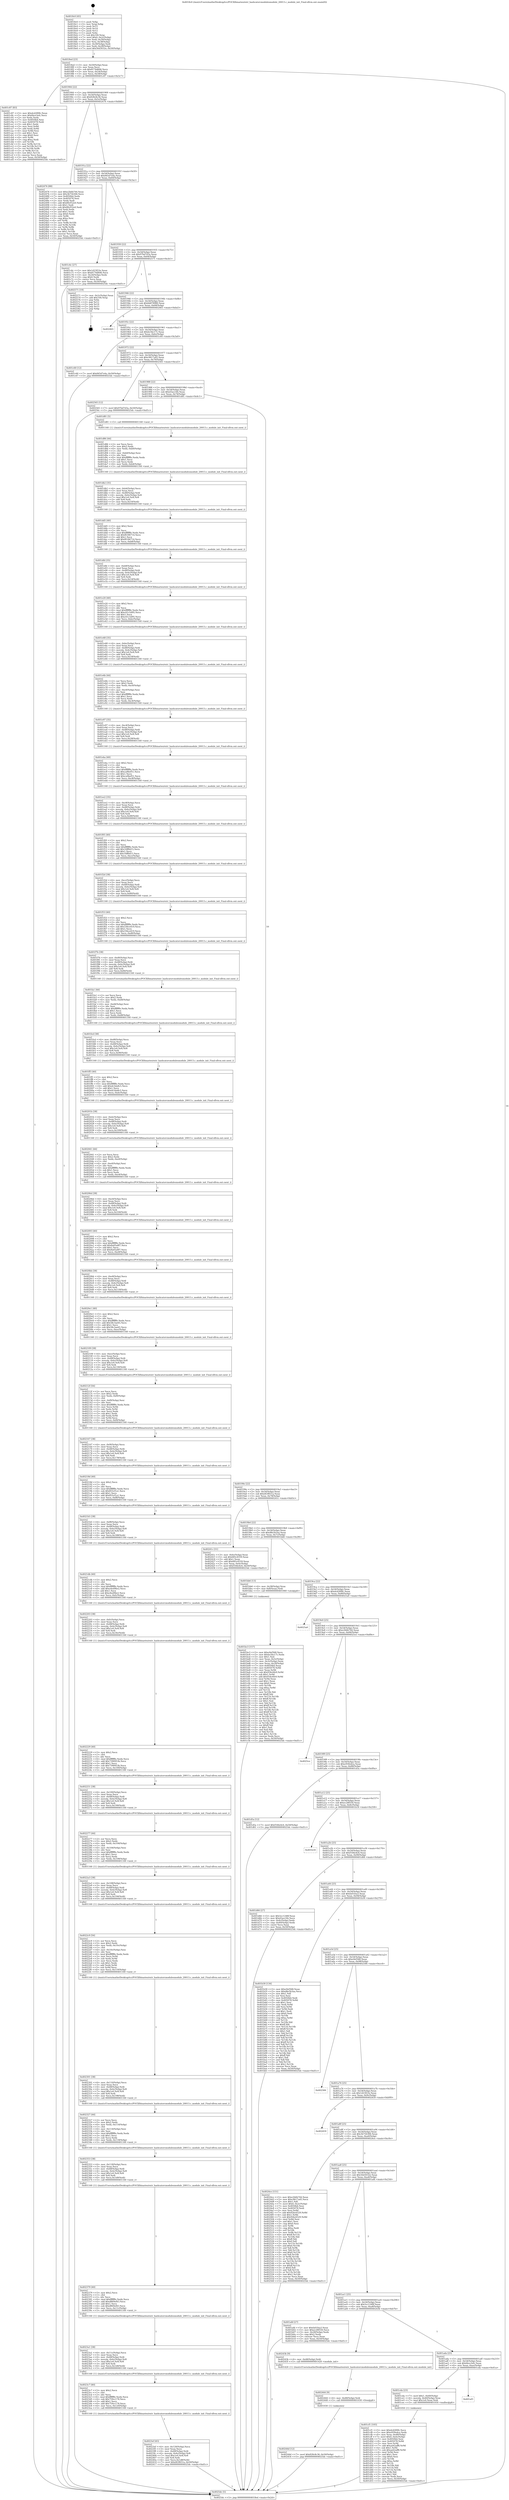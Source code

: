 digraph "0x4018c0" {
  label = "0x4018c0 (/mnt/c/Users/mathe/Desktop/tcc/POCII/binaries/extr_hashcatsrcmodulesmodule_20013.c_module_init_Final-ollvm.out::main(0))"
  labelloc = "t"
  node[shape=record]

  Entry [label="",width=0.3,height=0.3,shape=circle,fillcolor=black,style=filled]
  "0x4018ed" [label="{
     0x4018ed [23]\l
     | [instrs]\l
     &nbsp;&nbsp;0x4018ed \<+3\>: mov -0x50(%rbp),%eax\l
     &nbsp;&nbsp;0x4018f0 \<+2\>: mov %eax,%ecx\l
     &nbsp;&nbsp;0x4018f2 \<+6\>: sub $0x8174d606,%ecx\l
     &nbsp;&nbsp;0x4018f8 \<+3\>: mov %eax,-0x54(%rbp)\l
     &nbsp;&nbsp;0x4018fb \<+3\>: mov %ecx,-0x58(%rbp)\l
     &nbsp;&nbsp;0x4018fe \<+6\>: je 0000000000401c87 \<main+0x3c7\>\l
  }"]
  "0x401c87" [label="{
     0x401c87 [83]\l
     | [instrs]\l
     &nbsp;&nbsp;0x401c87 \<+5\>: mov $0xdcd289fc,%eax\l
     &nbsp;&nbsp;0x401c8c \<+5\>: mov $0x6bce3efc,%ecx\l
     &nbsp;&nbsp;0x401c91 \<+2\>: xor %edx,%edx\l
     &nbsp;&nbsp;0x401c93 \<+7\>: mov 0x4050b4,%esi\l
     &nbsp;&nbsp;0x401c9a \<+7\>: mov 0x405078,%edi\l
     &nbsp;&nbsp;0x401ca1 \<+3\>: sub $0x1,%edx\l
     &nbsp;&nbsp;0x401ca4 \<+3\>: mov %esi,%r8d\l
     &nbsp;&nbsp;0x401ca7 \<+3\>: add %edx,%r8d\l
     &nbsp;&nbsp;0x401caa \<+4\>: imul %r8d,%esi\l
     &nbsp;&nbsp;0x401cae \<+3\>: and $0x1,%esi\l
     &nbsp;&nbsp;0x401cb1 \<+3\>: cmp $0x0,%esi\l
     &nbsp;&nbsp;0x401cb4 \<+4\>: sete %r9b\l
     &nbsp;&nbsp;0x401cb8 \<+3\>: cmp $0xa,%edi\l
     &nbsp;&nbsp;0x401cbb \<+4\>: setl %r10b\l
     &nbsp;&nbsp;0x401cbf \<+3\>: mov %r9b,%r11b\l
     &nbsp;&nbsp;0x401cc2 \<+3\>: and %r10b,%r11b\l
     &nbsp;&nbsp;0x401cc5 \<+3\>: xor %r10b,%r9b\l
     &nbsp;&nbsp;0x401cc8 \<+3\>: or %r9b,%r11b\l
     &nbsp;&nbsp;0x401ccb \<+4\>: test $0x1,%r11b\l
     &nbsp;&nbsp;0x401ccf \<+3\>: cmovne %ecx,%eax\l
     &nbsp;&nbsp;0x401cd2 \<+3\>: mov %eax,-0x50(%rbp)\l
     &nbsp;&nbsp;0x401cd5 \<+5\>: jmp 00000000004025dc \<main+0xd1c\>\l
  }"]
  "0x401904" [label="{
     0x401904 [22]\l
     | [instrs]\l
     &nbsp;&nbsp;0x401904 \<+5\>: jmp 0000000000401909 \<main+0x49\>\l
     &nbsp;&nbsp;0x401909 \<+3\>: mov -0x54(%rbp),%eax\l
     &nbsp;&nbsp;0x40190c \<+5\>: sub $0x828c8c36,%eax\l
     &nbsp;&nbsp;0x401911 \<+3\>: mov %eax,-0x5c(%rbp)\l
     &nbsp;&nbsp;0x401914 \<+6\>: je 0000000000402476 \<main+0xbb6\>\l
  }"]
  Exit [label="",width=0.3,height=0.3,shape=circle,fillcolor=black,style=filled,peripheries=2]
  "0x402476" [label="{
     0x402476 [88]\l
     | [instrs]\l
     &nbsp;&nbsp;0x402476 \<+5\>: mov $0xe2b6b744,%eax\l
     &nbsp;&nbsp;0x40247b \<+5\>: mov $0x3b756306,%ecx\l
     &nbsp;&nbsp;0x402480 \<+7\>: mov 0x4050b4,%edx\l
     &nbsp;&nbsp;0x402487 \<+7\>: mov 0x405078,%esi\l
     &nbsp;&nbsp;0x40248e \<+2\>: mov %edx,%edi\l
     &nbsp;&nbsp;0x402490 \<+6\>: add $0x80cf52e0,%edi\l
     &nbsp;&nbsp;0x402496 \<+3\>: sub $0x1,%edi\l
     &nbsp;&nbsp;0x402499 \<+6\>: sub $0x80cf52e0,%edi\l
     &nbsp;&nbsp;0x40249f \<+3\>: imul %edi,%edx\l
     &nbsp;&nbsp;0x4024a2 \<+3\>: and $0x1,%edx\l
     &nbsp;&nbsp;0x4024a5 \<+3\>: cmp $0x0,%edx\l
     &nbsp;&nbsp;0x4024a8 \<+4\>: sete %r8b\l
     &nbsp;&nbsp;0x4024ac \<+3\>: cmp $0xa,%esi\l
     &nbsp;&nbsp;0x4024af \<+4\>: setl %r9b\l
     &nbsp;&nbsp;0x4024b3 \<+3\>: mov %r8b,%r10b\l
     &nbsp;&nbsp;0x4024b6 \<+3\>: and %r9b,%r10b\l
     &nbsp;&nbsp;0x4024b9 \<+3\>: xor %r9b,%r8b\l
     &nbsp;&nbsp;0x4024bc \<+3\>: or %r8b,%r10b\l
     &nbsp;&nbsp;0x4024bf \<+4\>: test $0x1,%r10b\l
     &nbsp;&nbsp;0x4024c3 \<+3\>: cmovne %ecx,%eax\l
     &nbsp;&nbsp;0x4024c6 \<+3\>: mov %eax,-0x50(%rbp)\l
     &nbsp;&nbsp;0x4024c9 \<+5\>: jmp 00000000004025dc \<main+0xd1c\>\l
  }"]
  "0x40191a" [label="{
     0x40191a [22]\l
     | [instrs]\l
     &nbsp;&nbsp;0x40191a \<+5\>: jmp 000000000040191f \<main+0x5f\>\l
     &nbsp;&nbsp;0x40191f \<+3\>: mov -0x54(%rbp),%eax\l
     &nbsp;&nbsp;0x401922 \<+5\>: sub $0x845d7e4a,%eax\l
     &nbsp;&nbsp;0x401927 \<+3\>: mov %eax,-0x60(%rbp)\l
     &nbsp;&nbsp;0x40192a \<+6\>: je 0000000000401c6c \<main+0x3ac\>\l
  }"]
  "0x40244d" [label="{
     0x40244d [12]\l
     | [instrs]\l
     &nbsp;&nbsp;0x40244d \<+7\>: movl $0x828c8c36,-0x50(%rbp)\l
     &nbsp;&nbsp;0x402454 \<+5\>: jmp 00000000004025dc \<main+0xd1c\>\l
  }"]
  "0x401c6c" [label="{
     0x401c6c [27]\l
     | [instrs]\l
     &nbsp;&nbsp;0x401c6c \<+5\>: mov $0x1d23f23e,%eax\l
     &nbsp;&nbsp;0x401c71 \<+5\>: mov $0x8174d606,%ecx\l
     &nbsp;&nbsp;0x401c76 \<+3\>: mov -0x24(%rbp),%edx\l
     &nbsp;&nbsp;0x401c79 \<+3\>: cmp $0x0,%edx\l
     &nbsp;&nbsp;0x401c7c \<+3\>: cmove %ecx,%eax\l
     &nbsp;&nbsp;0x401c7f \<+3\>: mov %eax,-0x50(%rbp)\l
     &nbsp;&nbsp;0x401c82 \<+5\>: jmp 00000000004025dc \<main+0xd1c\>\l
  }"]
  "0x401930" [label="{
     0x401930 [22]\l
     | [instrs]\l
     &nbsp;&nbsp;0x401930 \<+5\>: jmp 0000000000401935 \<main+0x75\>\l
     &nbsp;&nbsp;0x401935 \<+3\>: mov -0x54(%rbp),%eax\l
     &nbsp;&nbsp;0x401938 \<+5\>: sub $0x97bd7d3a,%eax\l
     &nbsp;&nbsp;0x40193d \<+3\>: mov %eax,-0x64(%rbp)\l
     &nbsp;&nbsp;0x401940 \<+6\>: je 0000000000402571 \<main+0xcb1\>\l
  }"]
  "0x402444" [label="{
     0x402444 [9]\l
     | [instrs]\l
     &nbsp;&nbsp;0x402444 \<+4\>: mov -0x48(%rbp),%rdi\l
     &nbsp;&nbsp;0x402448 \<+5\>: call 0000000000401030 \<free@plt\>\l
     | [calls]\l
     &nbsp;&nbsp;0x401030 \{1\} (unknown)\l
  }"]
  "0x402571" [label="{
     0x402571 [19]\l
     | [instrs]\l
     &nbsp;&nbsp;0x402571 \<+3\>: mov -0x2c(%rbp),%eax\l
     &nbsp;&nbsp;0x402574 \<+7\>: add $0x100,%rsp\l
     &nbsp;&nbsp;0x40257b \<+1\>: pop %rbx\l
     &nbsp;&nbsp;0x40257c \<+2\>: pop %r12\l
     &nbsp;&nbsp;0x40257e \<+2\>: pop %r14\l
     &nbsp;&nbsp;0x402580 \<+2\>: pop %r15\l
     &nbsp;&nbsp;0x402582 \<+1\>: pop %rbp\l
     &nbsp;&nbsp;0x402583 \<+1\>: ret\l
  }"]
  "0x401946" [label="{
     0x401946 [22]\l
     | [instrs]\l
     &nbsp;&nbsp;0x401946 \<+5\>: jmp 000000000040194b \<main+0x8b\>\l
     &nbsp;&nbsp;0x40194b \<+3\>: mov -0x54(%rbp),%eax\l
     &nbsp;&nbsp;0x40194e \<+5\>: sub $0xbb878980,%eax\l
     &nbsp;&nbsp;0x401953 \<+3\>: mov %eax,-0x68(%rbp)\l
     &nbsp;&nbsp;0x401956 \<+6\>: je 0000000000402465 \<main+0xba5\>\l
  }"]
  "0x4023ef" [label="{
     0x4023ef [45]\l
     | [instrs]\l
     &nbsp;&nbsp;0x4023ef \<+6\>: mov -0x120(%rbp),%ecx\l
     &nbsp;&nbsp;0x4023f5 \<+3\>: imul %eax,%ecx\l
     &nbsp;&nbsp;0x4023f8 \<+4\>: mov -0x48(%rbp),%rdi\l
     &nbsp;&nbsp;0x4023fc \<+4\>: movslq -0x4c(%rbp),%r8\l
     &nbsp;&nbsp;0x402400 \<+7\>: imul $0x1e0,%r8,%r8\l
     &nbsp;&nbsp;0x402407 \<+3\>: add %r8,%rdi\l
     &nbsp;&nbsp;0x40240a \<+6\>: mov %ecx,0x1d8(%rdi)\l
     &nbsp;&nbsp;0x402410 \<+7\>: movl $0xd43f651a,-0x50(%rbp)\l
     &nbsp;&nbsp;0x402417 \<+5\>: jmp 00000000004025dc \<main+0xd1c\>\l
  }"]
  "0x402465" [label="{
     0x402465\l
  }", style=dashed]
  "0x40195c" [label="{
     0x40195c [22]\l
     | [instrs]\l
     &nbsp;&nbsp;0x40195c \<+5\>: jmp 0000000000401961 \<main+0xa1\>\l
     &nbsp;&nbsp;0x401961 \<+3\>: mov -0x54(%rbp),%eax\l
     &nbsp;&nbsp;0x401964 \<+5\>: sub $0xbc5bc17c,%eax\l
     &nbsp;&nbsp;0x401969 \<+3\>: mov %eax,-0x6c(%rbp)\l
     &nbsp;&nbsp;0x40196c \<+6\>: je 0000000000401c60 \<main+0x3a0\>\l
  }"]
  "0x4023c7" [label="{
     0x4023c7 [40]\l
     | [instrs]\l
     &nbsp;&nbsp;0x4023c7 \<+5\>: mov $0x2,%ecx\l
     &nbsp;&nbsp;0x4023cc \<+1\>: cltd\l
     &nbsp;&nbsp;0x4023cd \<+2\>: idiv %ecx\l
     &nbsp;&nbsp;0x4023cf \<+6\>: imul $0xfffffffe,%edx,%ecx\l
     &nbsp;&nbsp;0x4023d5 \<+6\>: sub $0x759cc178,%ecx\l
     &nbsp;&nbsp;0x4023db \<+3\>: add $0x1,%ecx\l
     &nbsp;&nbsp;0x4023de \<+6\>: add $0x759cc178,%ecx\l
     &nbsp;&nbsp;0x4023e4 \<+6\>: mov %ecx,-0x120(%rbp)\l
     &nbsp;&nbsp;0x4023ea \<+5\>: call 0000000000401160 \<next_i\>\l
     | [calls]\l
     &nbsp;&nbsp;0x401160 \{1\} (/mnt/c/Users/mathe/Desktop/tcc/POCII/binaries/extr_hashcatsrcmodulesmodule_20013.c_module_init_Final-ollvm.out::next_i)\l
  }"]
  "0x401c60" [label="{
     0x401c60 [12]\l
     | [instrs]\l
     &nbsp;&nbsp;0x401c60 \<+7\>: movl $0x845d7e4a,-0x50(%rbp)\l
     &nbsp;&nbsp;0x401c67 \<+5\>: jmp 00000000004025dc \<main+0xd1c\>\l
  }"]
  "0x401972" [label="{
     0x401972 [22]\l
     | [instrs]\l
     &nbsp;&nbsp;0x401972 \<+5\>: jmp 0000000000401977 \<main+0xb7\>\l
     &nbsp;&nbsp;0x401977 \<+3\>: mov -0x54(%rbp),%eax\l
     &nbsp;&nbsp;0x40197a \<+5\>: sub $0xc9617a45,%eax\l
     &nbsp;&nbsp;0x40197f \<+3\>: mov %eax,-0x70(%rbp)\l
     &nbsp;&nbsp;0x401982 \<+6\>: je 0000000000402565 \<main+0xca5\>\l
  }"]
  "0x4023a1" [label="{
     0x4023a1 [38]\l
     | [instrs]\l
     &nbsp;&nbsp;0x4023a1 \<+6\>: mov -0x11c(%rbp),%ecx\l
     &nbsp;&nbsp;0x4023a7 \<+3\>: imul %eax,%ecx\l
     &nbsp;&nbsp;0x4023aa \<+4\>: mov -0x48(%rbp),%rdi\l
     &nbsp;&nbsp;0x4023ae \<+4\>: movslq -0x4c(%rbp),%r8\l
     &nbsp;&nbsp;0x4023b2 \<+7\>: imul $0x1e0,%r8,%r8\l
     &nbsp;&nbsp;0x4023b9 \<+3\>: add %r8,%rdi\l
     &nbsp;&nbsp;0x4023bc \<+6\>: mov %ecx,0x1d4(%rdi)\l
     &nbsp;&nbsp;0x4023c2 \<+5\>: call 0000000000401160 \<next_i\>\l
     | [calls]\l
     &nbsp;&nbsp;0x401160 \{1\} (/mnt/c/Users/mathe/Desktop/tcc/POCII/binaries/extr_hashcatsrcmodulesmodule_20013.c_module_init_Final-ollvm.out::next_i)\l
  }"]
  "0x402565" [label="{
     0x402565 [12]\l
     | [instrs]\l
     &nbsp;&nbsp;0x402565 \<+7\>: movl $0x97bd7d3a,-0x50(%rbp)\l
     &nbsp;&nbsp;0x40256c \<+5\>: jmp 00000000004025dc \<main+0xd1c\>\l
  }"]
  "0x401988" [label="{
     0x401988 [22]\l
     | [instrs]\l
     &nbsp;&nbsp;0x401988 \<+5\>: jmp 000000000040198d \<main+0xcd\>\l
     &nbsp;&nbsp;0x40198d \<+3\>: mov -0x54(%rbp),%eax\l
     &nbsp;&nbsp;0x401990 \<+5\>: sub $0xd3acc5fe,%eax\l
     &nbsp;&nbsp;0x401995 \<+3\>: mov %eax,-0x74(%rbp)\l
     &nbsp;&nbsp;0x401998 \<+6\>: je 0000000000401d81 \<main+0x4c1\>\l
  }"]
  "0x402379" [label="{
     0x402379 [40]\l
     | [instrs]\l
     &nbsp;&nbsp;0x402379 \<+5\>: mov $0x2,%ecx\l
     &nbsp;&nbsp;0x40237e \<+1\>: cltd\l
     &nbsp;&nbsp;0x40237f \<+2\>: idiv %ecx\l
     &nbsp;&nbsp;0x402381 \<+6\>: imul $0xfffffffe,%edx,%ecx\l
     &nbsp;&nbsp;0x402387 \<+6\>: add $0xd869ef43,%ecx\l
     &nbsp;&nbsp;0x40238d \<+3\>: add $0x1,%ecx\l
     &nbsp;&nbsp;0x402390 \<+6\>: sub $0xd869ef43,%ecx\l
     &nbsp;&nbsp;0x402396 \<+6\>: mov %ecx,-0x11c(%rbp)\l
     &nbsp;&nbsp;0x40239c \<+5\>: call 0000000000401160 \<next_i\>\l
     | [calls]\l
     &nbsp;&nbsp;0x401160 \{1\} (/mnt/c/Users/mathe/Desktop/tcc/POCII/binaries/extr_hashcatsrcmodulesmodule_20013.c_module_init_Final-ollvm.out::next_i)\l
  }"]
  "0x401d81" [label="{
     0x401d81 [5]\l
     | [instrs]\l
     &nbsp;&nbsp;0x401d81 \<+5\>: call 0000000000401160 \<next_i\>\l
     | [calls]\l
     &nbsp;&nbsp;0x401160 \{1\} (/mnt/c/Users/mathe/Desktop/tcc/POCII/binaries/extr_hashcatsrcmodulesmodule_20013.c_module_init_Final-ollvm.out::next_i)\l
  }"]
  "0x40199e" [label="{
     0x40199e [22]\l
     | [instrs]\l
     &nbsp;&nbsp;0x40199e \<+5\>: jmp 00000000004019a3 \<main+0xe3\>\l
     &nbsp;&nbsp;0x4019a3 \<+3\>: mov -0x54(%rbp),%eax\l
     &nbsp;&nbsp;0x4019a6 \<+5\>: sub $0xd43f651a,%eax\l
     &nbsp;&nbsp;0x4019ab \<+3\>: mov %eax,-0x78(%rbp)\l
     &nbsp;&nbsp;0x4019ae \<+6\>: je 000000000040241c \<main+0xb5c\>\l
  }"]
  "0x402353" [label="{
     0x402353 [38]\l
     | [instrs]\l
     &nbsp;&nbsp;0x402353 \<+6\>: mov -0x118(%rbp),%ecx\l
     &nbsp;&nbsp;0x402359 \<+3\>: imul %eax,%ecx\l
     &nbsp;&nbsp;0x40235c \<+4\>: mov -0x48(%rbp),%rdi\l
     &nbsp;&nbsp;0x402360 \<+4\>: movslq -0x4c(%rbp),%r8\l
     &nbsp;&nbsp;0x402364 \<+7\>: imul $0x1e0,%r8,%r8\l
     &nbsp;&nbsp;0x40236b \<+3\>: add %r8,%rdi\l
     &nbsp;&nbsp;0x40236e \<+6\>: mov %ecx,0x1d0(%rdi)\l
     &nbsp;&nbsp;0x402374 \<+5\>: call 0000000000401160 \<next_i\>\l
     | [calls]\l
     &nbsp;&nbsp;0x401160 \{1\} (/mnt/c/Users/mathe/Desktop/tcc/POCII/binaries/extr_hashcatsrcmodulesmodule_20013.c_module_init_Final-ollvm.out::next_i)\l
  }"]
  "0x40241c" [label="{
     0x40241c [31]\l
     | [instrs]\l
     &nbsp;&nbsp;0x40241c \<+3\>: mov -0x4c(%rbp),%eax\l
     &nbsp;&nbsp;0x40241f \<+5\>: sub $0x685c4559,%eax\l
     &nbsp;&nbsp;0x402424 \<+3\>: add $0x1,%eax\l
     &nbsp;&nbsp;0x402427 \<+5\>: add $0x685c4559,%eax\l
     &nbsp;&nbsp;0x40242c \<+3\>: mov %eax,-0x4c(%rbp)\l
     &nbsp;&nbsp;0x40242f \<+7\>: movl $0xf166e4c6,-0x50(%rbp)\l
     &nbsp;&nbsp;0x402436 \<+5\>: jmp 00000000004025dc \<main+0xd1c\>\l
  }"]
  "0x4019b4" [label="{
     0x4019b4 [22]\l
     | [instrs]\l
     &nbsp;&nbsp;0x4019b4 \<+5\>: jmp 00000000004019b9 \<main+0xf9\>\l
     &nbsp;&nbsp;0x4019b9 \<+3\>: mov -0x54(%rbp),%eax\l
     &nbsp;&nbsp;0x4019bc \<+5\>: sub $0xd8e5b3aa,%eax\l
     &nbsp;&nbsp;0x4019c1 \<+3\>: mov %eax,-0x7c(%rbp)\l
     &nbsp;&nbsp;0x4019c4 \<+6\>: je 0000000000401bb6 \<main+0x2f6\>\l
  }"]
  "0x402327" [label="{
     0x402327 [44]\l
     | [instrs]\l
     &nbsp;&nbsp;0x402327 \<+2\>: xor %ecx,%ecx\l
     &nbsp;&nbsp;0x402329 \<+5\>: mov $0x2,%edx\l
     &nbsp;&nbsp;0x40232e \<+6\>: mov %edx,-0x114(%rbp)\l
     &nbsp;&nbsp;0x402334 \<+1\>: cltd\l
     &nbsp;&nbsp;0x402335 \<+6\>: mov -0x114(%rbp),%esi\l
     &nbsp;&nbsp;0x40233b \<+2\>: idiv %esi\l
     &nbsp;&nbsp;0x40233d \<+6\>: imul $0xfffffffe,%edx,%edx\l
     &nbsp;&nbsp;0x402343 \<+3\>: sub $0x1,%ecx\l
     &nbsp;&nbsp;0x402346 \<+2\>: sub %ecx,%edx\l
     &nbsp;&nbsp;0x402348 \<+6\>: mov %edx,-0x118(%rbp)\l
     &nbsp;&nbsp;0x40234e \<+5\>: call 0000000000401160 \<next_i\>\l
     | [calls]\l
     &nbsp;&nbsp;0x401160 \{1\} (/mnt/c/Users/mathe/Desktop/tcc/POCII/binaries/extr_hashcatsrcmodulesmodule_20013.c_module_init_Final-ollvm.out::next_i)\l
  }"]
  "0x401bb6" [label="{
     0x401bb6 [13]\l
     | [instrs]\l
     &nbsp;&nbsp;0x401bb6 \<+4\>: mov -0x38(%rbp),%rax\l
     &nbsp;&nbsp;0x401bba \<+4\>: mov 0x8(%rax),%rdi\l
     &nbsp;&nbsp;0x401bbe \<+5\>: call 0000000000401060 \<atoi@plt\>\l
     | [calls]\l
     &nbsp;&nbsp;0x401060 \{1\} (unknown)\l
  }"]
  "0x4019ca" [label="{
     0x4019ca [22]\l
     | [instrs]\l
     &nbsp;&nbsp;0x4019ca \<+5\>: jmp 00000000004019cf \<main+0x10f\>\l
     &nbsp;&nbsp;0x4019cf \<+3\>: mov -0x54(%rbp),%eax\l
     &nbsp;&nbsp;0x4019d2 \<+5\>: sub $0xdcd289fc,%eax\l
     &nbsp;&nbsp;0x4019d7 \<+3\>: mov %eax,-0x80(%rbp)\l
     &nbsp;&nbsp;0x4019da \<+6\>: je 00000000004025a0 \<main+0xce0\>\l
  }"]
  "0x402301" [label="{
     0x402301 [38]\l
     | [instrs]\l
     &nbsp;&nbsp;0x402301 \<+6\>: mov -0x110(%rbp),%ecx\l
     &nbsp;&nbsp;0x402307 \<+3\>: imul %eax,%ecx\l
     &nbsp;&nbsp;0x40230a \<+4\>: mov -0x48(%rbp),%rdi\l
     &nbsp;&nbsp;0x40230e \<+4\>: movslq -0x4c(%rbp),%r8\l
     &nbsp;&nbsp;0x402312 \<+7\>: imul $0x1e0,%r8,%r8\l
     &nbsp;&nbsp;0x402319 \<+3\>: add %r8,%rdi\l
     &nbsp;&nbsp;0x40231c \<+6\>: mov %ecx,0x198(%rdi)\l
     &nbsp;&nbsp;0x402322 \<+5\>: call 0000000000401160 \<next_i\>\l
     | [calls]\l
     &nbsp;&nbsp;0x401160 \{1\} (/mnt/c/Users/mathe/Desktop/tcc/POCII/binaries/extr_hashcatsrcmodulesmodule_20013.c_module_init_Final-ollvm.out::next_i)\l
  }"]
  "0x4025a0" [label="{
     0x4025a0\l
  }", style=dashed]
  "0x4019e0" [label="{
     0x4019e0 [25]\l
     | [instrs]\l
     &nbsp;&nbsp;0x4019e0 \<+5\>: jmp 00000000004019e5 \<main+0x125\>\l
     &nbsp;&nbsp;0x4019e5 \<+3\>: mov -0x54(%rbp),%eax\l
     &nbsp;&nbsp;0x4019e8 \<+5\>: sub $0xe2b6b744,%eax\l
     &nbsp;&nbsp;0x4019ed \<+6\>: mov %eax,-0x84(%rbp)\l
     &nbsp;&nbsp;0x4019f3 \<+6\>: je 00000000004025ce \<main+0xd0e\>\l
  }"]
  "0x4022c9" [label="{
     0x4022c9 [56]\l
     | [instrs]\l
     &nbsp;&nbsp;0x4022c9 \<+2\>: xor %ecx,%ecx\l
     &nbsp;&nbsp;0x4022cb \<+5\>: mov $0x2,%edx\l
     &nbsp;&nbsp;0x4022d0 \<+6\>: mov %edx,-0x10c(%rbp)\l
     &nbsp;&nbsp;0x4022d6 \<+1\>: cltd\l
     &nbsp;&nbsp;0x4022d7 \<+6\>: mov -0x10c(%rbp),%esi\l
     &nbsp;&nbsp;0x4022dd \<+2\>: idiv %esi\l
     &nbsp;&nbsp;0x4022df \<+6\>: imul $0xfffffffe,%edx,%edx\l
     &nbsp;&nbsp;0x4022e5 \<+3\>: mov %ecx,%r9d\l
     &nbsp;&nbsp;0x4022e8 \<+3\>: sub %edx,%r9d\l
     &nbsp;&nbsp;0x4022eb \<+2\>: mov %ecx,%edx\l
     &nbsp;&nbsp;0x4022ed \<+3\>: sub $0x1,%edx\l
     &nbsp;&nbsp;0x4022f0 \<+3\>: add %edx,%r9d\l
     &nbsp;&nbsp;0x4022f3 \<+3\>: sub %r9d,%ecx\l
     &nbsp;&nbsp;0x4022f6 \<+6\>: mov %ecx,-0x110(%rbp)\l
     &nbsp;&nbsp;0x4022fc \<+5\>: call 0000000000401160 \<next_i\>\l
     | [calls]\l
     &nbsp;&nbsp;0x401160 \{1\} (/mnt/c/Users/mathe/Desktop/tcc/POCII/binaries/extr_hashcatsrcmodulesmodule_20013.c_module_init_Final-ollvm.out::next_i)\l
  }"]
  "0x4025ce" [label="{
     0x4025ce\l
  }", style=dashed]
  "0x4019f9" [label="{
     0x4019f9 [25]\l
     | [instrs]\l
     &nbsp;&nbsp;0x4019f9 \<+5\>: jmp 00000000004019fe \<main+0x13e\>\l
     &nbsp;&nbsp;0x4019fe \<+3\>: mov -0x54(%rbp),%eax\l
     &nbsp;&nbsp;0x401a01 \<+5\>: sub $0xe930edca,%eax\l
     &nbsp;&nbsp;0x401a06 \<+6\>: mov %eax,-0x88(%rbp)\l
     &nbsp;&nbsp;0x401a0c \<+6\>: je 0000000000401d5a \<main+0x49a\>\l
  }"]
  "0x4022a3" [label="{
     0x4022a3 [38]\l
     | [instrs]\l
     &nbsp;&nbsp;0x4022a3 \<+6\>: mov -0x108(%rbp),%ecx\l
     &nbsp;&nbsp;0x4022a9 \<+3\>: imul %eax,%ecx\l
     &nbsp;&nbsp;0x4022ac \<+4\>: mov -0x48(%rbp),%rdi\l
     &nbsp;&nbsp;0x4022b0 \<+4\>: movslq -0x4c(%rbp),%r8\l
     &nbsp;&nbsp;0x4022b4 \<+7\>: imul $0x1e0,%r8,%r8\l
     &nbsp;&nbsp;0x4022bb \<+3\>: add %r8,%rdi\l
     &nbsp;&nbsp;0x4022be \<+6\>: mov %ecx,0x194(%rdi)\l
     &nbsp;&nbsp;0x4022c4 \<+5\>: call 0000000000401160 \<next_i\>\l
     | [calls]\l
     &nbsp;&nbsp;0x401160 \{1\} (/mnt/c/Users/mathe/Desktop/tcc/POCII/binaries/extr_hashcatsrcmodulesmodule_20013.c_module_init_Final-ollvm.out::next_i)\l
  }"]
  "0x401d5a" [label="{
     0x401d5a [12]\l
     | [instrs]\l
     &nbsp;&nbsp;0x401d5a \<+7\>: movl $0xf166e4c6,-0x50(%rbp)\l
     &nbsp;&nbsp;0x401d61 \<+5\>: jmp 00000000004025dc \<main+0xd1c\>\l
  }"]
  "0x401a12" [label="{
     0x401a12 [25]\l
     | [instrs]\l
     &nbsp;&nbsp;0x401a12 \<+5\>: jmp 0000000000401a17 \<main+0x157\>\l
     &nbsp;&nbsp;0x401a17 \<+3\>: mov -0x54(%rbp),%eax\l
     &nbsp;&nbsp;0x401a1a \<+5\>: sub $0xec28f550,%eax\l
     &nbsp;&nbsp;0x401a1f \<+6\>: mov %eax,-0x8c(%rbp)\l
     &nbsp;&nbsp;0x401a25 \<+6\>: je 0000000000401b18 \<main+0x258\>\l
  }"]
  "0x402277" [label="{
     0x402277 [44]\l
     | [instrs]\l
     &nbsp;&nbsp;0x402277 \<+2\>: xor %ecx,%ecx\l
     &nbsp;&nbsp;0x402279 \<+5\>: mov $0x2,%edx\l
     &nbsp;&nbsp;0x40227e \<+6\>: mov %edx,-0x104(%rbp)\l
     &nbsp;&nbsp;0x402284 \<+1\>: cltd\l
     &nbsp;&nbsp;0x402285 \<+6\>: mov -0x104(%rbp),%esi\l
     &nbsp;&nbsp;0x40228b \<+2\>: idiv %esi\l
     &nbsp;&nbsp;0x40228d \<+6\>: imul $0xfffffffe,%edx,%edx\l
     &nbsp;&nbsp;0x402293 \<+3\>: sub $0x1,%ecx\l
     &nbsp;&nbsp;0x402296 \<+2\>: sub %ecx,%edx\l
     &nbsp;&nbsp;0x402298 \<+6\>: mov %edx,-0x108(%rbp)\l
     &nbsp;&nbsp;0x40229e \<+5\>: call 0000000000401160 \<next_i\>\l
     | [calls]\l
     &nbsp;&nbsp;0x401160 \{1\} (/mnt/c/Users/mathe/Desktop/tcc/POCII/binaries/extr_hashcatsrcmodulesmodule_20013.c_module_init_Final-ollvm.out::next_i)\l
  }"]
  "0x401b18" [label="{
     0x401b18\l
  }", style=dashed]
  "0x401a2b" [label="{
     0x401a2b [25]\l
     | [instrs]\l
     &nbsp;&nbsp;0x401a2b \<+5\>: jmp 0000000000401a30 \<main+0x170\>\l
     &nbsp;&nbsp;0x401a30 \<+3\>: mov -0x54(%rbp),%eax\l
     &nbsp;&nbsp;0x401a33 \<+5\>: sub $0xf166e4c6,%eax\l
     &nbsp;&nbsp;0x401a38 \<+6\>: mov %eax,-0x90(%rbp)\l
     &nbsp;&nbsp;0x401a3e \<+6\>: je 0000000000401d66 \<main+0x4a6\>\l
  }"]
  "0x402251" [label="{
     0x402251 [38]\l
     | [instrs]\l
     &nbsp;&nbsp;0x402251 \<+6\>: mov -0x100(%rbp),%ecx\l
     &nbsp;&nbsp;0x402257 \<+3\>: imul %eax,%ecx\l
     &nbsp;&nbsp;0x40225a \<+4\>: mov -0x48(%rbp),%rdi\l
     &nbsp;&nbsp;0x40225e \<+4\>: movslq -0x4c(%rbp),%r8\l
     &nbsp;&nbsp;0x402262 \<+7\>: imul $0x1e0,%r8,%r8\l
     &nbsp;&nbsp;0x402269 \<+3\>: add %r8,%rdi\l
     &nbsp;&nbsp;0x40226c \<+6\>: mov %ecx,0x190(%rdi)\l
     &nbsp;&nbsp;0x402272 \<+5\>: call 0000000000401160 \<next_i\>\l
     | [calls]\l
     &nbsp;&nbsp;0x401160 \{1\} (/mnt/c/Users/mathe/Desktop/tcc/POCII/binaries/extr_hashcatsrcmodulesmodule_20013.c_module_init_Final-ollvm.out::next_i)\l
  }"]
  "0x401d66" [label="{
     0x401d66 [27]\l
     | [instrs]\l
     &nbsp;&nbsp;0x401d66 \<+5\>: mov $0x5cc1248f,%eax\l
     &nbsp;&nbsp;0x401d6b \<+5\>: mov $0xd3acc5fe,%ecx\l
     &nbsp;&nbsp;0x401d70 \<+3\>: mov -0x4c(%rbp),%edx\l
     &nbsp;&nbsp;0x401d73 \<+3\>: cmp -0x40(%rbp),%edx\l
     &nbsp;&nbsp;0x401d76 \<+3\>: cmovl %ecx,%eax\l
     &nbsp;&nbsp;0x401d79 \<+3\>: mov %eax,-0x50(%rbp)\l
     &nbsp;&nbsp;0x401d7c \<+5\>: jmp 00000000004025dc \<main+0xd1c\>\l
  }"]
  "0x401a44" [label="{
     0x401a44 [25]\l
     | [instrs]\l
     &nbsp;&nbsp;0x401a44 \<+5\>: jmp 0000000000401a49 \<main+0x189\>\l
     &nbsp;&nbsp;0x401a49 \<+3\>: mov -0x54(%rbp),%eax\l
     &nbsp;&nbsp;0x401a4c \<+5\>: sub $0xfa01fea3,%eax\l
     &nbsp;&nbsp;0x401a51 \<+6\>: mov %eax,-0x94(%rbp)\l
     &nbsp;&nbsp;0x401a57 \<+6\>: je 0000000000401b30 \<main+0x270\>\l
  }"]
  "0x402229" [label="{
     0x402229 [40]\l
     | [instrs]\l
     &nbsp;&nbsp;0x402229 \<+5\>: mov $0x2,%ecx\l
     &nbsp;&nbsp;0x40222e \<+1\>: cltd\l
     &nbsp;&nbsp;0x40222f \<+2\>: idiv %ecx\l
     &nbsp;&nbsp;0x402231 \<+6\>: imul $0xfffffffe,%edx,%ecx\l
     &nbsp;&nbsp;0x402237 \<+6\>: add $0x7390953b,%ecx\l
     &nbsp;&nbsp;0x40223d \<+3\>: add $0x1,%ecx\l
     &nbsp;&nbsp;0x402240 \<+6\>: sub $0x7390953b,%ecx\l
     &nbsp;&nbsp;0x402246 \<+6\>: mov %ecx,-0x100(%rbp)\l
     &nbsp;&nbsp;0x40224c \<+5\>: call 0000000000401160 \<next_i\>\l
     | [calls]\l
     &nbsp;&nbsp;0x401160 \{1\} (/mnt/c/Users/mathe/Desktop/tcc/POCII/binaries/extr_hashcatsrcmodulesmodule_20013.c_module_init_Final-ollvm.out::next_i)\l
  }"]
  "0x401b30" [label="{
     0x401b30 [134]\l
     | [instrs]\l
     &nbsp;&nbsp;0x401b30 \<+5\>: mov $0xe9ef368,%eax\l
     &nbsp;&nbsp;0x401b35 \<+5\>: mov $0xd8e5b3aa,%ecx\l
     &nbsp;&nbsp;0x401b3a \<+2\>: mov $0x1,%dl\l
     &nbsp;&nbsp;0x401b3c \<+2\>: xor %esi,%esi\l
     &nbsp;&nbsp;0x401b3e \<+7\>: mov 0x4050b4,%edi\l
     &nbsp;&nbsp;0x401b45 \<+8\>: mov 0x405078,%r8d\l
     &nbsp;&nbsp;0x401b4d \<+3\>: sub $0x1,%esi\l
     &nbsp;&nbsp;0x401b50 \<+3\>: mov %edi,%r9d\l
     &nbsp;&nbsp;0x401b53 \<+3\>: add %esi,%r9d\l
     &nbsp;&nbsp;0x401b56 \<+4\>: imul %r9d,%edi\l
     &nbsp;&nbsp;0x401b5a \<+3\>: and $0x1,%edi\l
     &nbsp;&nbsp;0x401b5d \<+3\>: cmp $0x0,%edi\l
     &nbsp;&nbsp;0x401b60 \<+4\>: sete %r10b\l
     &nbsp;&nbsp;0x401b64 \<+4\>: cmp $0xa,%r8d\l
     &nbsp;&nbsp;0x401b68 \<+4\>: setl %r11b\l
     &nbsp;&nbsp;0x401b6c \<+3\>: mov %r10b,%bl\l
     &nbsp;&nbsp;0x401b6f \<+3\>: xor $0xff,%bl\l
     &nbsp;&nbsp;0x401b72 \<+3\>: mov %r11b,%r14b\l
     &nbsp;&nbsp;0x401b75 \<+4\>: xor $0xff,%r14b\l
     &nbsp;&nbsp;0x401b79 \<+3\>: xor $0x1,%dl\l
     &nbsp;&nbsp;0x401b7c \<+3\>: mov %bl,%r15b\l
     &nbsp;&nbsp;0x401b7f \<+4\>: and $0xff,%r15b\l
     &nbsp;&nbsp;0x401b83 \<+3\>: and %dl,%r10b\l
     &nbsp;&nbsp;0x401b86 \<+3\>: mov %r14b,%r12b\l
     &nbsp;&nbsp;0x401b89 \<+4\>: and $0xff,%r12b\l
     &nbsp;&nbsp;0x401b8d \<+3\>: and %dl,%r11b\l
     &nbsp;&nbsp;0x401b90 \<+3\>: or %r10b,%r15b\l
     &nbsp;&nbsp;0x401b93 \<+3\>: or %r11b,%r12b\l
     &nbsp;&nbsp;0x401b96 \<+3\>: xor %r12b,%r15b\l
     &nbsp;&nbsp;0x401b99 \<+3\>: or %r14b,%bl\l
     &nbsp;&nbsp;0x401b9c \<+3\>: xor $0xff,%bl\l
     &nbsp;&nbsp;0x401b9f \<+3\>: or $0x1,%dl\l
     &nbsp;&nbsp;0x401ba2 \<+2\>: and %dl,%bl\l
     &nbsp;&nbsp;0x401ba4 \<+3\>: or %bl,%r15b\l
     &nbsp;&nbsp;0x401ba7 \<+4\>: test $0x1,%r15b\l
     &nbsp;&nbsp;0x401bab \<+3\>: cmovne %ecx,%eax\l
     &nbsp;&nbsp;0x401bae \<+3\>: mov %eax,-0x50(%rbp)\l
     &nbsp;&nbsp;0x401bb1 \<+5\>: jmp 00000000004025dc \<main+0xd1c\>\l
  }"]
  "0x401a5d" [label="{
     0x401a5d [25]\l
     | [instrs]\l
     &nbsp;&nbsp;0x401a5d \<+5\>: jmp 0000000000401a62 \<main+0x1a2\>\l
     &nbsp;&nbsp;0x401a62 \<+3\>: mov -0x54(%rbp),%eax\l
     &nbsp;&nbsp;0x401a65 \<+5\>: sub $0xe9ef368,%eax\l
     &nbsp;&nbsp;0x401a6a \<+6\>: mov %eax,-0x98(%rbp)\l
     &nbsp;&nbsp;0x401a70 \<+6\>: je 0000000000402584 \<main+0xcc4\>\l
  }"]
  "0x402203" [label="{
     0x402203 [38]\l
     | [instrs]\l
     &nbsp;&nbsp;0x402203 \<+6\>: mov -0xfc(%rbp),%ecx\l
     &nbsp;&nbsp;0x402209 \<+3\>: imul %eax,%ecx\l
     &nbsp;&nbsp;0x40220c \<+4\>: mov -0x48(%rbp),%rdi\l
     &nbsp;&nbsp;0x402210 \<+4\>: movslq -0x4c(%rbp),%r8\l
     &nbsp;&nbsp;0x402214 \<+7\>: imul $0x1e0,%r8,%r8\l
     &nbsp;&nbsp;0x40221b \<+3\>: add %r8,%rdi\l
     &nbsp;&nbsp;0x40221e \<+6\>: mov %ecx,0x18c(%rdi)\l
     &nbsp;&nbsp;0x402224 \<+5\>: call 0000000000401160 \<next_i\>\l
     | [calls]\l
     &nbsp;&nbsp;0x401160 \{1\} (/mnt/c/Users/mathe/Desktop/tcc/POCII/binaries/extr_hashcatsrcmodulesmodule_20013.c_module_init_Final-ollvm.out::next_i)\l
  }"]
  "0x402584" [label="{
     0x402584\l
  }", style=dashed]
  "0x401a76" [label="{
     0x401a76 [25]\l
     | [instrs]\l
     &nbsp;&nbsp;0x401a76 \<+5\>: jmp 0000000000401a7b \<main+0x1bb\>\l
     &nbsp;&nbsp;0x401a7b \<+3\>: mov -0x54(%rbp),%eax\l
     &nbsp;&nbsp;0x401a7e \<+5\>: sub $0x1d23f23e,%eax\l
     &nbsp;&nbsp;0x401a83 \<+6\>: mov %eax,-0x9c(%rbp)\l
     &nbsp;&nbsp;0x401a89 \<+6\>: je 0000000000402459 \<main+0xb99\>\l
  }"]
  "0x4021db" [label="{
     0x4021db [40]\l
     | [instrs]\l
     &nbsp;&nbsp;0x4021db \<+5\>: mov $0x2,%ecx\l
     &nbsp;&nbsp;0x4021e0 \<+1\>: cltd\l
     &nbsp;&nbsp;0x4021e1 \<+2\>: idiv %ecx\l
     &nbsp;&nbsp;0x4021e3 \<+6\>: imul $0xfffffffe,%edx,%ecx\l
     &nbsp;&nbsp;0x4021e9 \<+6\>: add $0xe4ed9be2,%ecx\l
     &nbsp;&nbsp;0x4021ef \<+3\>: add $0x1,%ecx\l
     &nbsp;&nbsp;0x4021f2 \<+6\>: sub $0xe4ed9be2,%ecx\l
     &nbsp;&nbsp;0x4021f8 \<+6\>: mov %ecx,-0xfc(%rbp)\l
     &nbsp;&nbsp;0x4021fe \<+5\>: call 0000000000401160 \<next_i\>\l
     | [calls]\l
     &nbsp;&nbsp;0x401160 \{1\} (/mnt/c/Users/mathe/Desktop/tcc/POCII/binaries/extr_hashcatsrcmodulesmodule_20013.c_module_init_Final-ollvm.out::next_i)\l
  }"]
  "0x402459" [label="{
     0x402459\l
  }", style=dashed]
  "0x401a8f" [label="{
     0x401a8f [25]\l
     | [instrs]\l
     &nbsp;&nbsp;0x401a8f \<+5\>: jmp 0000000000401a94 \<main+0x1d4\>\l
     &nbsp;&nbsp;0x401a94 \<+3\>: mov -0x54(%rbp),%eax\l
     &nbsp;&nbsp;0x401a97 \<+5\>: sub $0x3b756306,%eax\l
     &nbsp;&nbsp;0x401a9c \<+6\>: mov %eax,-0xa0(%rbp)\l
     &nbsp;&nbsp;0x401aa2 \<+6\>: je 00000000004024ce \<main+0xc0e\>\l
  }"]
  "0x4021b5" [label="{
     0x4021b5 [38]\l
     | [instrs]\l
     &nbsp;&nbsp;0x4021b5 \<+6\>: mov -0xf8(%rbp),%ecx\l
     &nbsp;&nbsp;0x4021bb \<+3\>: imul %eax,%ecx\l
     &nbsp;&nbsp;0x4021be \<+4\>: mov -0x48(%rbp),%rdi\l
     &nbsp;&nbsp;0x4021c2 \<+4\>: movslq -0x4c(%rbp),%r8\l
     &nbsp;&nbsp;0x4021c6 \<+7\>: imul $0x1e0,%r8,%r8\l
     &nbsp;&nbsp;0x4021cd \<+3\>: add %r8,%rdi\l
     &nbsp;&nbsp;0x4021d0 \<+6\>: mov %ecx,0x188(%rdi)\l
     &nbsp;&nbsp;0x4021d6 \<+5\>: call 0000000000401160 \<next_i\>\l
     | [calls]\l
     &nbsp;&nbsp;0x401160 \{1\} (/mnt/c/Users/mathe/Desktop/tcc/POCII/binaries/extr_hashcatsrcmodulesmodule_20013.c_module_init_Final-ollvm.out::next_i)\l
  }"]
  "0x4024ce" [label="{
     0x4024ce [151]\l
     | [instrs]\l
     &nbsp;&nbsp;0x4024ce \<+5\>: mov $0xe2b6b744,%eax\l
     &nbsp;&nbsp;0x4024d3 \<+5\>: mov $0xc9617a45,%ecx\l
     &nbsp;&nbsp;0x4024d8 \<+2\>: mov $0x1,%dl\l
     &nbsp;&nbsp;0x4024da \<+7\>: movl $0x0,-0x2c(%rbp)\l
     &nbsp;&nbsp;0x4024e1 \<+7\>: mov 0x4050b4,%esi\l
     &nbsp;&nbsp;0x4024e8 \<+7\>: mov 0x405078,%edi\l
     &nbsp;&nbsp;0x4024ef \<+3\>: mov %esi,%r8d\l
     &nbsp;&nbsp;0x4024f2 \<+7\>: add $0x92bc6529,%r8d\l
     &nbsp;&nbsp;0x4024f9 \<+4\>: sub $0x1,%r8d\l
     &nbsp;&nbsp;0x4024fd \<+7\>: sub $0x92bc6529,%r8d\l
     &nbsp;&nbsp;0x402504 \<+4\>: imul %r8d,%esi\l
     &nbsp;&nbsp;0x402508 \<+3\>: and $0x1,%esi\l
     &nbsp;&nbsp;0x40250b \<+3\>: cmp $0x0,%esi\l
     &nbsp;&nbsp;0x40250e \<+4\>: sete %r9b\l
     &nbsp;&nbsp;0x402512 \<+3\>: cmp $0xa,%edi\l
     &nbsp;&nbsp;0x402515 \<+4\>: setl %r10b\l
     &nbsp;&nbsp;0x402519 \<+3\>: mov %r9b,%r11b\l
     &nbsp;&nbsp;0x40251c \<+4\>: xor $0xff,%r11b\l
     &nbsp;&nbsp;0x402520 \<+3\>: mov %r10b,%bl\l
     &nbsp;&nbsp;0x402523 \<+3\>: xor $0xff,%bl\l
     &nbsp;&nbsp;0x402526 \<+3\>: xor $0x0,%dl\l
     &nbsp;&nbsp;0x402529 \<+3\>: mov %r11b,%r14b\l
     &nbsp;&nbsp;0x40252c \<+4\>: and $0x0,%r14b\l
     &nbsp;&nbsp;0x402530 \<+3\>: and %dl,%r9b\l
     &nbsp;&nbsp;0x402533 \<+3\>: mov %bl,%r15b\l
     &nbsp;&nbsp;0x402536 \<+4\>: and $0x0,%r15b\l
     &nbsp;&nbsp;0x40253a \<+3\>: and %dl,%r10b\l
     &nbsp;&nbsp;0x40253d \<+3\>: or %r9b,%r14b\l
     &nbsp;&nbsp;0x402540 \<+3\>: or %r10b,%r15b\l
     &nbsp;&nbsp;0x402543 \<+3\>: xor %r15b,%r14b\l
     &nbsp;&nbsp;0x402546 \<+3\>: or %bl,%r11b\l
     &nbsp;&nbsp;0x402549 \<+4\>: xor $0xff,%r11b\l
     &nbsp;&nbsp;0x40254d \<+3\>: or $0x0,%dl\l
     &nbsp;&nbsp;0x402550 \<+3\>: and %dl,%r11b\l
     &nbsp;&nbsp;0x402553 \<+3\>: or %r11b,%r14b\l
     &nbsp;&nbsp;0x402556 \<+4\>: test $0x1,%r14b\l
     &nbsp;&nbsp;0x40255a \<+3\>: cmovne %ecx,%eax\l
     &nbsp;&nbsp;0x40255d \<+3\>: mov %eax,-0x50(%rbp)\l
     &nbsp;&nbsp;0x402560 \<+5\>: jmp 00000000004025dc \<main+0xd1c\>\l
  }"]
  "0x401aa8" [label="{
     0x401aa8 [25]\l
     | [instrs]\l
     &nbsp;&nbsp;0x401aa8 \<+5\>: jmp 0000000000401aad \<main+0x1ed\>\l
     &nbsp;&nbsp;0x401aad \<+3\>: mov -0x54(%rbp),%eax\l
     &nbsp;&nbsp;0x401ab0 \<+5\>: sub $0x56d3032e,%eax\l
     &nbsp;&nbsp;0x401ab5 \<+6\>: mov %eax,-0xa4(%rbp)\l
     &nbsp;&nbsp;0x401abb \<+6\>: je 0000000000401afd \<main+0x23d\>\l
  }"]
  "0x40218d" [label="{
     0x40218d [40]\l
     | [instrs]\l
     &nbsp;&nbsp;0x40218d \<+5\>: mov $0x2,%ecx\l
     &nbsp;&nbsp;0x402192 \<+1\>: cltd\l
     &nbsp;&nbsp;0x402193 \<+2\>: idiv %ecx\l
     &nbsp;&nbsp;0x402195 \<+6\>: imul $0xfffffffe,%edx,%ecx\l
     &nbsp;&nbsp;0x40219b \<+6\>: sub $0x855cf1a1,%ecx\l
     &nbsp;&nbsp;0x4021a1 \<+3\>: add $0x1,%ecx\l
     &nbsp;&nbsp;0x4021a4 \<+6\>: add $0x855cf1a1,%ecx\l
     &nbsp;&nbsp;0x4021aa \<+6\>: mov %ecx,-0xf8(%rbp)\l
     &nbsp;&nbsp;0x4021b0 \<+5\>: call 0000000000401160 \<next_i\>\l
     | [calls]\l
     &nbsp;&nbsp;0x401160 \{1\} (/mnt/c/Users/mathe/Desktop/tcc/POCII/binaries/extr_hashcatsrcmodulesmodule_20013.c_module_init_Final-ollvm.out::next_i)\l
  }"]
  "0x401afd" [label="{
     0x401afd [27]\l
     | [instrs]\l
     &nbsp;&nbsp;0x401afd \<+5\>: mov $0xfa01fea3,%eax\l
     &nbsp;&nbsp;0x401b02 \<+5\>: mov $0xec28f550,%ecx\l
     &nbsp;&nbsp;0x401b07 \<+3\>: mov -0x28(%rbp),%edx\l
     &nbsp;&nbsp;0x401b0a \<+3\>: cmp $0x2,%edx\l
     &nbsp;&nbsp;0x401b0d \<+3\>: cmovne %ecx,%eax\l
     &nbsp;&nbsp;0x401b10 \<+3\>: mov %eax,-0x50(%rbp)\l
     &nbsp;&nbsp;0x401b13 \<+5\>: jmp 00000000004025dc \<main+0xd1c\>\l
  }"]
  "0x401ac1" [label="{
     0x401ac1 [25]\l
     | [instrs]\l
     &nbsp;&nbsp;0x401ac1 \<+5\>: jmp 0000000000401ac6 \<main+0x206\>\l
     &nbsp;&nbsp;0x401ac6 \<+3\>: mov -0x54(%rbp),%eax\l
     &nbsp;&nbsp;0x401ac9 \<+5\>: sub $0x5cc1248f,%eax\l
     &nbsp;&nbsp;0x401ace \<+6\>: mov %eax,-0xa8(%rbp)\l
     &nbsp;&nbsp;0x401ad4 \<+6\>: je 000000000040243b \<main+0xb7b\>\l
  }"]
  "0x4025dc" [label="{
     0x4025dc [5]\l
     | [instrs]\l
     &nbsp;&nbsp;0x4025dc \<+5\>: jmp 00000000004018ed \<main+0x2d\>\l
  }"]
  "0x4018c0" [label="{
     0x4018c0 [45]\l
     | [instrs]\l
     &nbsp;&nbsp;0x4018c0 \<+1\>: push %rbp\l
     &nbsp;&nbsp;0x4018c1 \<+3\>: mov %rsp,%rbp\l
     &nbsp;&nbsp;0x4018c4 \<+2\>: push %r15\l
     &nbsp;&nbsp;0x4018c6 \<+2\>: push %r14\l
     &nbsp;&nbsp;0x4018c8 \<+2\>: push %r12\l
     &nbsp;&nbsp;0x4018ca \<+1\>: push %rbx\l
     &nbsp;&nbsp;0x4018cb \<+7\>: sub $0x100,%rsp\l
     &nbsp;&nbsp;0x4018d2 \<+7\>: movl $0x0,-0x2c(%rbp)\l
     &nbsp;&nbsp;0x4018d9 \<+3\>: mov %edi,-0x30(%rbp)\l
     &nbsp;&nbsp;0x4018dc \<+4\>: mov %rsi,-0x38(%rbp)\l
     &nbsp;&nbsp;0x4018e0 \<+3\>: mov -0x30(%rbp),%edi\l
     &nbsp;&nbsp;0x4018e3 \<+3\>: mov %edi,-0x28(%rbp)\l
     &nbsp;&nbsp;0x4018e6 \<+7\>: movl $0x56d3032e,-0x50(%rbp)\l
  }"]
  "0x401bc3" [label="{
     0x401bc3 [157]\l
     | [instrs]\l
     &nbsp;&nbsp;0x401bc3 \<+5\>: mov $0xe9ef368,%ecx\l
     &nbsp;&nbsp;0x401bc8 \<+5\>: mov $0xbc5bc17c,%edx\l
     &nbsp;&nbsp;0x401bcd \<+3\>: mov $0x1,%sil\l
     &nbsp;&nbsp;0x401bd0 \<+3\>: mov %eax,-0x3c(%rbp)\l
     &nbsp;&nbsp;0x401bd3 \<+3\>: mov -0x3c(%rbp),%eax\l
     &nbsp;&nbsp;0x401bd6 \<+3\>: mov %eax,-0x24(%rbp)\l
     &nbsp;&nbsp;0x401bd9 \<+7\>: mov 0x4050b4,%eax\l
     &nbsp;&nbsp;0x401be0 \<+8\>: mov 0x405078,%r8d\l
     &nbsp;&nbsp;0x401be8 \<+3\>: mov %eax,%r9d\l
     &nbsp;&nbsp;0x401beb \<+7\>: sub $0x934c6fe9,%r9d\l
     &nbsp;&nbsp;0x401bf2 \<+4\>: sub $0x1,%r9d\l
     &nbsp;&nbsp;0x401bf6 \<+7\>: add $0x934c6fe9,%r9d\l
     &nbsp;&nbsp;0x401bfd \<+4\>: imul %r9d,%eax\l
     &nbsp;&nbsp;0x401c01 \<+3\>: and $0x1,%eax\l
     &nbsp;&nbsp;0x401c04 \<+3\>: cmp $0x0,%eax\l
     &nbsp;&nbsp;0x401c07 \<+4\>: sete %r10b\l
     &nbsp;&nbsp;0x401c0b \<+4\>: cmp $0xa,%r8d\l
     &nbsp;&nbsp;0x401c0f \<+4\>: setl %r11b\l
     &nbsp;&nbsp;0x401c13 \<+3\>: mov %r10b,%bl\l
     &nbsp;&nbsp;0x401c16 \<+3\>: xor $0xff,%bl\l
     &nbsp;&nbsp;0x401c19 \<+3\>: mov %r11b,%r14b\l
     &nbsp;&nbsp;0x401c1c \<+4\>: xor $0xff,%r14b\l
     &nbsp;&nbsp;0x401c20 \<+4\>: xor $0x1,%sil\l
     &nbsp;&nbsp;0x401c24 \<+3\>: mov %bl,%r15b\l
     &nbsp;&nbsp;0x401c27 \<+4\>: and $0xff,%r15b\l
     &nbsp;&nbsp;0x401c2b \<+3\>: and %sil,%r10b\l
     &nbsp;&nbsp;0x401c2e \<+3\>: mov %r14b,%r12b\l
     &nbsp;&nbsp;0x401c31 \<+4\>: and $0xff,%r12b\l
     &nbsp;&nbsp;0x401c35 \<+3\>: and %sil,%r11b\l
     &nbsp;&nbsp;0x401c38 \<+3\>: or %r10b,%r15b\l
     &nbsp;&nbsp;0x401c3b \<+3\>: or %r11b,%r12b\l
     &nbsp;&nbsp;0x401c3e \<+3\>: xor %r12b,%r15b\l
     &nbsp;&nbsp;0x401c41 \<+3\>: or %r14b,%bl\l
     &nbsp;&nbsp;0x401c44 \<+3\>: xor $0xff,%bl\l
     &nbsp;&nbsp;0x401c47 \<+4\>: or $0x1,%sil\l
     &nbsp;&nbsp;0x401c4b \<+3\>: and %sil,%bl\l
     &nbsp;&nbsp;0x401c4e \<+3\>: or %bl,%r15b\l
     &nbsp;&nbsp;0x401c51 \<+4\>: test $0x1,%r15b\l
     &nbsp;&nbsp;0x401c55 \<+3\>: cmovne %edx,%ecx\l
     &nbsp;&nbsp;0x401c58 \<+3\>: mov %ecx,-0x50(%rbp)\l
     &nbsp;&nbsp;0x401c5b \<+5\>: jmp 00000000004025dc \<main+0xd1c\>\l
  }"]
  "0x402167" [label="{
     0x402167 [38]\l
     | [instrs]\l
     &nbsp;&nbsp;0x402167 \<+6\>: mov -0xf4(%rbp),%ecx\l
     &nbsp;&nbsp;0x40216d \<+3\>: imul %eax,%ecx\l
     &nbsp;&nbsp;0x402170 \<+4\>: mov -0x48(%rbp),%rdi\l
     &nbsp;&nbsp;0x402174 \<+4\>: movslq -0x4c(%rbp),%r8\l
     &nbsp;&nbsp;0x402178 \<+7\>: imul $0x1e0,%r8,%r8\l
     &nbsp;&nbsp;0x40217f \<+3\>: add %r8,%rdi\l
     &nbsp;&nbsp;0x402182 \<+6\>: mov %ecx,0x178(%rdi)\l
     &nbsp;&nbsp;0x402188 \<+5\>: call 0000000000401160 \<next_i\>\l
     | [calls]\l
     &nbsp;&nbsp;0x401160 \{1\} (/mnt/c/Users/mathe/Desktop/tcc/POCII/binaries/extr_hashcatsrcmodulesmodule_20013.c_module_init_Final-ollvm.out::next_i)\l
  }"]
  "0x40243b" [label="{
     0x40243b [9]\l
     | [instrs]\l
     &nbsp;&nbsp;0x40243b \<+4\>: mov -0x48(%rbp),%rdi\l
     &nbsp;&nbsp;0x40243f \<+5\>: call 0000000000401420 \<module_init\>\l
     | [calls]\l
     &nbsp;&nbsp;0x401420 \{1\} (/mnt/c/Users/mathe/Desktop/tcc/POCII/binaries/extr_hashcatsrcmodulesmodule_20013.c_module_init_Final-ollvm.out::module_init)\l
  }"]
  "0x401ada" [label="{
     0x401ada [25]\l
     | [instrs]\l
     &nbsp;&nbsp;0x401ada \<+5\>: jmp 0000000000401adf \<main+0x21f\>\l
     &nbsp;&nbsp;0x401adf \<+3\>: mov -0x54(%rbp),%eax\l
     &nbsp;&nbsp;0x401ae2 \<+5\>: sub $0x6bce3efc,%eax\l
     &nbsp;&nbsp;0x401ae7 \<+6\>: mov %eax,-0xac(%rbp)\l
     &nbsp;&nbsp;0x401aed \<+6\>: je 0000000000401cda \<main+0x41a\>\l
  }"]
  "0x40212f" [label="{
     0x40212f [56]\l
     | [instrs]\l
     &nbsp;&nbsp;0x40212f \<+2\>: xor %ecx,%ecx\l
     &nbsp;&nbsp;0x402131 \<+5\>: mov $0x2,%edx\l
     &nbsp;&nbsp;0x402136 \<+6\>: mov %edx,-0xf0(%rbp)\l
     &nbsp;&nbsp;0x40213c \<+1\>: cltd\l
     &nbsp;&nbsp;0x40213d \<+6\>: mov -0xf0(%rbp),%esi\l
     &nbsp;&nbsp;0x402143 \<+2\>: idiv %esi\l
     &nbsp;&nbsp;0x402145 \<+6\>: imul $0xfffffffe,%edx,%edx\l
     &nbsp;&nbsp;0x40214b \<+3\>: mov %ecx,%r9d\l
     &nbsp;&nbsp;0x40214e \<+3\>: sub %edx,%r9d\l
     &nbsp;&nbsp;0x402151 \<+2\>: mov %ecx,%edx\l
     &nbsp;&nbsp;0x402153 \<+3\>: sub $0x1,%edx\l
     &nbsp;&nbsp;0x402156 \<+3\>: add %edx,%r9d\l
     &nbsp;&nbsp;0x402159 \<+3\>: sub %r9d,%ecx\l
     &nbsp;&nbsp;0x40215c \<+6\>: mov %ecx,-0xf4(%rbp)\l
     &nbsp;&nbsp;0x402162 \<+5\>: call 0000000000401160 \<next_i\>\l
     | [calls]\l
     &nbsp;&nbsp;0x401160 \{1\} (/mnt/c/Users/mathe/Desktop/tcc/POCII/binaries/extr_hashcatsrcmodulesmodule_20013.c_module_init_Final-ollvm.out::next_i)\l
  }"]
  "0x401cda" [label="{
     0x401cda [23]\l
     | [instrs]\l
     &nbsp;&nbsp;0x401cda \<+7\>: movl $0x1,-0x40(%rbp)\l
     &nbsp;&nbsp;0x401ce1 \<+4\>: movslq -0x40(%rbp),%rax\l
     &nbsp;&nbsp;0x401ce5 \<+7\>: imul $0x1e0,%rax,%rdi\l
     &nbsp;&nbsp;0x401cec \<+5\>: call 0000000000401050 \<malloc@plt\>\l
     | [calls]\l
     &nbsp;&nbsp;0x401050 \{1\} (unknown)\l
  }"]
  "0x401af3" [label="{
     0x401af3\l
  }", style=dashed]
  "0x401cf1" [label="{
     0x401cf1 [105]\l
     | [instrs]\l
     &nbsp;&nbsp;0x401cf1 \<+5\>: mov $0xdcd289fc,%ecx\l
     &nbsp;&nbsp;0x401cf6 \<+5\>: mov $0xe930edca,%edx\l
     &nbsp;&nbsp;0x401cfb \<+4\>: mov %rax,-0x48(%rbp)\l
     &nbsp;&nbsp;0x401cff \<+7\>: movl $0x0,-0x4c(%rbp)\l
     &nbsp;&nbsp;0x401d06 \<+7\>: mov 0x4050b4,%esi\l
     &nbsp;&nbsp;0x401d0d \<+8\>: mov 0x405078,%r8d\l
     &nbsp;&nbsp;0x401d15 \<+3\>: mov %esi,%r9d\l
     &nbsp;&nbsp;0x401d18 \<+7\>: add $0xae62aff8,%r9d\l
     &nbsp;&nbsp;0x401d1f \<+4\>: sub $0x1,%r9d\l
     &nbsp;&nbsp;0x401d23 \<+7\>: sub $0xae62aff8,%r9d\l
     &nbsp;&nbsp;0x401d2a \<+4\>: imul %r9d,%esi\l
     &nbsp;&nbsp;0x401d2e \<+3\>: and $0x1,%esi\l
     &nbsp;&nbsp;0x401d31 \<+3\>: cmp $0x0,%esi\l
     &nbsp;&nbsp;0x401d34 \<+4\>: sete %r10b\l
     &nbsp;&nbsp;0x401d38 \<+4\>: cmp $0xa,%r8d\l
     &nbsp;&nbsp;0x401d3c \<+4\>: setl %r11b\l
     &nbsp;&nbsp;0x401d40 \<+3\>: mov %r10b,%bl\l
     &nbsp;&nbsp;0x401d43 \<+3\>: and %r11b,%bl\l
     &nbsp;&nbsp;0x401d46 \<+3\>: xor %r11b,%r10b\l
     &nbsp;&nbsp;0x401d49 \<+3\>: or %r10b,%bl\l
     &nbsp;&nbsp;0x401d4c \<+3\>: test $0x1,%bl\l
     &nbsp;&nbsp;0x401d4f \<+3\>: cmovne %edx,%ecx\l
     &nbsp;&nbsp;0x401d52 \<+3\>: mov %ecx,-0x50(%rbp)\l
     &nbsp;&nbsp;0x401d55 \<+5\>: jmp 00000000004025dc \<main+0xd1c\>\l
  }"]
  "0x401d86" [label="{
     0x401d86 [44]\l
     | [instrs]\l
     &nbsp;&nbsp;0x401d86 \<+2\>: xor %ecx,%ecx\l
     &nbsp;&nbsp;0x401d88 \<+5\>: mov $0x2,%edx\l
     &nbsp;&nbsp;0x401d8d \<+6\>: mov %edx,-0xb0(%rbp)\l
     &nbsp;&nbsp;0x401d93 \<+1\>: cltd\l
     &nbsp;&nbsp;0x401d94 \<+6\>: mov -0xb0(%rbp),%esi\l
     &nbsp;&nbsp;0x401d9a \<+2\>: idiv %esi\l
     &nbsp;&nbsp;0x401d9c \<+6\>: imul $0xfffffffe,%edx,%edx\l
     &nbsp;&nbsp;0x401da2 \<+3\>: sub $0x1,%ecx\l
     &nbsp;&nbsp;0x401da5 \<+2\>: sub %ecx,%edx\l
     &nbsp;&nbsp;0x401da7 \<+6\>: mov %edx,-0xb4(%rbp)\l
     &nbsp;&nbsp;0x401dad \<+5\>: call 0000000000401160 \<next_i\>\l
     | [calls]\l
     &nbsp;&nbsp;0x401160 \{1\} (/mnt/c/Users/mathe/Desktop/tcc/POCII/binaries/extr_hashcatsrcmodulesmodule_20013.c_module_init_Final-ollvm.out::next_i)\l
  }"]
  "0x401db2" [label="{
     0x401db2 [35]\l
     | [instrs]\l
     &nbsp;&nbsp;0x401db2 \<+6\>: mov -0xb4(%rbp),%ecx\l
     &nbsp;&nbsp;0x401db8 \<+3\>: imul %eax,%ecx\l
     &nbsp;&nbsp;0x401dbb \<+4\>: mov -0x48(%rbp),%rdi\l
     &nbsp;&nbsp;0x401dbf \<+4\>: movslq -0x4c(%rbp),%r8\l
     &nbsp;&nbsp;0x401dc3 \<+7\>: imul $0x1e0,%r8,%r8\l
     &nbsp;&nbsp;0x401dca \<+3\>: add %r8,%rdi\l
     &nbsp;&nbsp;0x401dcd \<+3\>: mov %ecx,0x10(%rdi)\l
     &nbsp;&nbsp;0x401dd0 \<+5\>: call 0000000000401160 \<next_i\>\l
     | [calls]\l
     &nbsp;&nbsp;0x401160 \{1\} (/mnt/c/Users/mathe/Desktop/tcc/POCII/binaries/extr_hashcatsrcmodulesmodule_20013.c_module_init_Final-ollvm.out::next_i)\l
  }"]
  "0x401dd5" [label="{
     0x401dd5 [40]\l
     | [instrs]\l
     &nbsp;&nbsp;0x401dd5 \<+5\>: mov $0x2,%ecx\l
     &nbsp;&nbsp;0x401dda \<+1\>: cltd\l
     &nbsp;&nbsp;0x401ddb \<+2\>: idiv %ecx\l
     &nbsp;&nbsp;0x401ddd \<+6\>: imul $0xfffffffe,%edx,%ecx\l
     &nbsp;&nbsp;0x401de3 \<+6\>: sub $0xf6186714,%ecx\l
     &nbsp;&nbsp;0x401de9 \<+3\>: add $0x1,%ecx\l
     &nbsp;&nbsp;0x401dec \<+6\>: add $0xf6186714,%ecx\l
     &nbsp;&nbsp;0x401df2 \<+6\>: mov %ecx,-0xb8(%rbp)\l
     &nbsp;&nbsp;0x401df8 \<+5\>: call 0000000000401160 \<next_i\>\l
     | [calls]\l
     &nbsp;&nbsp;0x401160 \{1\} (/mnt/c/Users/mathe/Desktop/tcc/POCII/binaries/extr_hashcatsrcmodulesmodule_20013.c_module_init_Final-ollvm.out::next_i)\l
  }"]
  "0x401dfd" [label="{
     0x401dfd [35]\l
     | [instrs]\l
     &nbsp;&nbsp;0x401dfd \<+6\>: mov -0xb8(%rbp),%ecx\l
     &nbsp;&nbsp;0x401e03 \<+3\>: imul %eax,%ecx\l
     &nbsp;&nbsp;0x401e06 \<+4\>: mov -0x48(%rbp),%rdi\l
     &nbsp;&nbsp;0x401e0a \<+4\>: movslq -0x4c(%rbp),%r8\l
     &nbsp;&nbsp;0x401e0e \<+7\>: imul $0x1e0,%r8,%r8\l
     &nbsp;&nbsp;0x401e15 \<+3\>: add %r8,%rdi\l
     &nbsp;&nbsp;0x401e18 \<+3\>: mov %ecx,0x14(%rdi)\l
     &nbsp;&nbsp;0x401e1b \<+5\>: call 0000000000401160 \<next_i\>\l
     | [calls]\l
     &nbsp;&nbsp;0x401160 \{1\} (/mnt/c/Users/mathe/Desktop/tcc/POCII/binaries/extr_hashcatsrcmodulesmodule_20013.c_module_init_Final-ollvm.out::next_i)\l
  }"]
  "0x401e20" [label="{
     0x401e20 [40]\l
     | [instrs]\l
     &nbsp;&nbsp;0x401e20 \<+5\>: mov $0x2,%ecx\l
     &nbsp;&nbsp;0x401e25 \<+1\>: cltd\l
     &nbsp;&nbsp;0x401e26 \<+2\>: idiv %ecx\l
     &nbsp;&nbsp;0x401e28 \<+6\>: imul $0xfffffffe,%edx,%ecx\l
     &nbsp;&nbsp;0x401e2e \<+6\>: add $0xc61c5d95,%ecx\l
     &nbsp;&nbsp;0x401e34 \<+3\>: add $0x1,%ecx\l
     &nbsp;&nbsp;0x401e37 \<+6\>: sub $0xc61c5d95,%ecx\l
     &nbsp;&nbsp;0x401e3d \<+6\>: mov %ecx,-0xbc(%rbp)\l
     &nbsp;&nbsp;0x401e43 \<+5\>: call 0000000000401160 \<next_i\>\l
     | [calls]\l
     &nbsp;&nbsp;0x401160 \{1\} (/mnt/c/Users/mathe/Desktop/tcc/POCII/binaries/extr_hashcatsrcmodulesmodule_20013.c_module_init_Final-ollvm.out::next_i)\l
  }"]
  "0x401e48" [label="{
     0x401e48 [35]\l
     | [instrs]\l
     &nbsp;&nbsp;0x401e48 \<+6\>: mov -0xbc(%rbp),%ecx\l
     &nbsp;&nbsp;0x401e4e \<+3\>: imul %eax,%ecx\l
     &nbsp;&nbsp;0x401e51 \<+4\>: mov -0x48(%rbp),%rdi\l
     &nbsp;&nbsp;0x401e55 \<+4\>: movslq -0x4c(%rbp),%r8\l
     &nbsp;&nbsp;0x401e59 \<+7\>: imul $0x1e0,%r8,%r8\l
     &nbsp;&nbsp;0x401e60 \<+3\>: add %r8,%rdi\l
     &nbsp;&nbsp;0x401e63 \<+3\>: mov %ecx,0x18(%rdi)\l
     &nbsp;&nbsp;0x401e66 \<+5\>: call 0000000000401160 \<next_i\>\l
     | [calls]\l
     &nbsp;&nbsp;0x401160 \{1\} (/mnt/c/Users/mathe/Desktop/tcc/POCII/binaries/extr_hashcatsrcmodulesmodule_20013.c_module_init_Final-ollvm.out::next_i)\l
  }"]
  "0x401e6b" [label="{
     0x401e6b [44]\l
     | [instrs]\l
     &nbsp;&nbsp;0x401e6b \<+2\>: xor %ecx,%ecx\l
     &nbsp;&nbsp;0x401e6d \<+5\>: mov $0x2,%edx\l
     &nbsp;&nbsp;0x401e72 \<+6\>: mov %edx,-0xc0(%rbp)\l
     &nbsp;&nbsp;0x401e78 \<+1\>: cltd\l
     &nbsp;&nbsp;0x401e79 \<+6\>: mov -0xc0(%rbp),%esi\l
     &nbsp;&nbsp;0x401e7f \<+2\>: idiv %esi\l
     &nbsp;&nbsp;0x401e81 \<+6\>: imul $0xfffffffe,%edx,%edx\l
     &nbsp;&nbsp;0x401e87 \<+3\>: sub $0x1,%ecx\l
     &nbsp;&nbsp;0x401e8a \<+2\>: sub %ecx,%edx\l
     &nbsp;&nbsp;0x401e8c \<+6\>: mov %edx,-0xc4(%rbp)\l
     &nbsp;&nbsp;0x401e92 \<+5\>: call 0000000000401160 \<next_i\>\l
     | [calls]\l
     &nbsp;&nbsp;0x401160 \{1\} (/mnt/c/Users/mathe/Desktop/tcc/POCII/binaries/extr_hashcatsrcmodulesmodule_20013.c_module_init_Final-ollvm.out::next_i)\l
  }"]
  "0x401e97" [label="{
     0x401e97 [35]\l
     | [instrs]\l
     &nbsp;&nbsp;0x401e97 \<+6\>: mov -0xc4(%rbp),%ecx\l
     &nbsp;&nbsp;0x401e9d \<+3\>: imul %eax,%ecx\l
     &nbsp;&nbsp;0x401ea0 \<+4\>: mov -0x48(%rbp),%rdi\l
     &nbsp;&nbsp;0x401ea4 \<+4\>: movslq -0x4c(%rbp),%r8\l
     &nbsp;&nbsp;0x401ea8 \<+7\>: imul $0x1e0,%r8,%r8\l
     &nbsp;&nbsp;0x401eaf \<+3\>: add %r8,%rdi\l
     &nbsp;&nbsp;0x401eb2 \<+3\>: mov %ecx,0x28(%rdi)\l
     &nbsp;&nbsp;0x401eb5 \<+5\>: call 0000000000401160 \<next_i\>\l
     | [calls]\l
     &nbsp;&nbsp;0x401160 \{1\} (/mnt/c/Users/mathe/Desktop/tcc/POCII/binaries/extr_hashcatsrcmodulesmodule_20013.c_module_init_Final-ollvm.out::next_i)\l
  }"]
  "0x401eba" [label="{
     0x401eba [40]\l
     | [instrs]\l
     &nbsp;&nbsp;0x401eba \<+5\>: mov $0x2,%ecx\l
     &nbsp;&nbsp;0x401ebf \<+1\>: cltd\l
     &nbsp;&nbsp;0x401ec0 \<+2\>: idiv %ecx\l
     &nbsp;&nbsp;0x401ec2 \<+6\>: imul $0xfffffffe,%edx,%ecx\l
     &nbsp;&nbsp;0x401ec8 \<+6\>: sub $0xca9bef51,%ecx\l
     &nbsp;&nbsp;0x401ece \<+3\>: add $0x1,%ecx\l
     &nbsp;&nbsp;0x401ed1 \<+6\>: add $0xca9bef51,%ecx\l
     &nbsp;&nbsp;0x401ed7 \<+6\>: mov %ecx,-0xc8(%rbp)\l
     &nbsp;&nbsp;0x401edd \<+5\>: call 0000000000401160 \<next_i\>\l
     | [calls]\l
     &nbsp;&nbsp;0x401160 \{1\} (/mnt/c/Users/mathe/Desktop/tcc/POCII/binaries/extr_hashcatsrcmodulesmodule_20013.c_module_init_Final-ollvm.out::next_i)\l
  }"]
  "0x401ee2" [label="{
     0x401ee2 [35]\l
     | [instrs]\l
     &nbsp;&nbsp;0x401ee2 \<+6\>: mov -0xc8(%rbp),%ecx\l
     &nbsp;&nbsp;0x401ee8 \<+3\>: imul %eax,%ecx\l
     &nbsp;&nbsp;0x401eeb \<+4\>: mov -0x48(%rbp),%rdi\l
     &nbsp;&nbsp;0x401eef \<+4\>: movslq -0x4c(%rbp),%r8\l
     &nbsp;&nbsp;0x401ef3 \<+7\>: imul $0x1e0,%r8,%r8\l
     &nbsp;&nbsp;0x401efa \<+3\>: add %r8,%rdi\l
     &nbsp;&nbsp;0x401efd \<+3\>: mov %ecx,0x48(%rdi)\l
     &nbsp;&nbsp;0x401f00 \<+5\>: call 0000000000401160 \<next_i\>\l
     | [calls]\l
     &nbsp;&nbsp;0x401160 \{1\} (/mnt/c/Users/mathe/Desktop/tcc/POCII/binaries/extr_hashcatsrcmodulesmodule_20013.c_module_init_Final-ollvm.out::next_i)\l
  }"]
  "0x401f05" [label="{
     0x401f05 [40]\l
     | [instrs]\l
     &nbsp;&nbsp;0x401f05 \<+5\>: mov $0x2,%ecx\l
     &nbsp;&nbsp;0x401f0a \<+1\>: cltd\l
     &nbsp;&nbsp;0x401f0b \<+2\>: idiv %ecx\l
     &nbsp;&nbsp;0x401f0d \<+6\>: imul $0xfffffffe,%edx,%ecx\l
     &nbsp;&nbsp;0x401f13 \<+6\>: add $0x16ff0d15,%ecx\l
     &nbsp;&nbsp;0x401f19 \<+3\>: add $0x1,%ecx\l
     &nbsp;&nbsp;0x401f1c \<+6\>: sub $0x16ff0d15,%ecx\l
     &nbsp;&nbsp;0x401f22 \<+6\>: mov %ecx,-0xcc(%rbp)\l
     &nbsp;&nbsp;0x401f28 \<+5\>: call 0000000000401160 \<next_i\>\l
     | [calls]\l
     &nbsp;&nbsp;0x401160 \{1\} (/mnt/c/Users/mathe/Desktop/tcc/POCII/binaries/extr_hashcatsrcmodulesmodule_20013.c_module_init_Final-ollvm.out::next_i)\l
  }"]
  "0x401f2d" [label="{
     0x401f2d [38]\l
     | [instrs]\l
     &nbsp;&nbsp;0x401f2d \<+6\>: mov -0xcc(%rbp),%ecx\l
     &nbsp;&nbsp;0x401f33 \<+3\>: imul %eax,%ecx\l
     &nbsp;&nbsp;0x401f36 \<+4\>: mov -0x48(%rbp),%rdi\l
     &nbsp;&nbsp;0x401f3a \<+4\>: movslq -0x4c(%rbp),%r8\l
     &nbsp;&nbsp;0x401f3e \<+7\>: imul $0x1e0,%r8,%r8\l
     &nbsp;&nbsp;0x401f45 \<+3\>: add %r8,%rdi\l
     &nbsp;&nbsp;0x401f48 \<+6\>: mov %ecx,0x80(%rdi)\l
     &nbsp;&nbsp;0x401f4e \<+5\>: call 0000000000401160 \<next_i\>\l
     | [calls]\l
     &nbsp;&nbsp;0x401160 \{1\} (/mnt/c/Users/mathe/Desktop/tcc/POCII/binaries/extr_hashcatsrcmodulesmodule_20013.c_module_init_Final-ollvm.out::next_i)\l
  }"]
  "0x401f53" [label="{
     0x401f53 [40]\l
     | [instrs]\l
     &nbsp;&nbsp;0x401f53 \<+5\>: mov $0x2,%ecx\l
     &nbsp;&nbsp;0x401f58 \<+1\>: cltd\l
     &nbsp;&nbsp;0x401f59 \<+2\>: idiv %ecx\l
     &nbsp;&nbsp;0x401f5b \<+6\>: imul $0xfffffffe,%edx,%ecx\l
     &nbsp;&nbsp;0x401f61 \<+6\>: sub $0x336ce419,%ecx\l
     &nbsp;&nbsp;0x401f67 \<+3\>: add $0x1,%ecx\l
     &nbsp;&nbsp;0x401f6a \<+6\>: add $0x336ce419,%ecx\l
     &nbsp;&nbsp;0x401f70 \<+6\>: mov %ecx,-0xd0(%rbp)\l
     &nbsp;&nbsp;0x401f76 \<+5\>: call 0000000000401160 \<next_i\>\l
     | [calls]\l
     &nbsp;&nbsp;0x401160 \{1\} (/mnt/c/Users/mathe/Desktop/tcc/POCII/binaries/extr_hashcatsrcmodulesmodule_20013.c_module_init_Final-ollvm.out::next_i)\l
  }"]
  "0x401f7b" [label="{
     0x401f7b [38]\l
     | [instrs]\l
     &nbsp;&nbsp;0x401f7b \<+6\>: mov -0xd0(%rbp),%ecx\l
     &nbsp;&nbsp;0x401f81 \<+3\>: imul %eax,%ecx\l
     &nbsp;&nbsp;0x401f84 \<+4\>: mov -0x48(%rbp),%rdi\l
     &nbsp;&nbsp;0x401f88 \<+4\>: movslq -0x4c(%rbp),%r8\l
     &nbsp;&nbsp;0x401f8c \<+7\>: imul $0x1e0,%r8,%r8\l
     &nbsp;&nbsp;0x401f93 \<+3\>: add %r8,%rdi\l
     &nbsp;&nbsp;0x401f96 \<+6\>: mov %ecx,0x84(%rdi)\l
     &nbsp;&nbsp;0x401f9c \<+5\>: call 0000000000401160 \<next_i\>\l
     | [calls]\l
     &nbsp;&nbsp;0x401160 \{1\} (/mnt/c/Users/mathe/Desktop/tcc/POCII/binaries/extr_hashcatsrcmodulesmodule_20013.c_module_init_Final-ollvm.out::next_i)\l
  }"]
  "0x401fa1" [label="{
     0x401fa1 [44]\l
     | [instrs]\l
     &nbsp;&nbsp;0x401fa1 \<+2\>: xor %ecx,%ecx\l
     &nbsp;&nbsp;0x401fa3 \<+5\>: mov $0x2,%edx\l
     &nbsp;&nbsp;0x401fa8 \<+6\>: mov %edx,-0xd4(%rbp)\l
     &nbsp;&nbsp;0x401fae \<+1\>: cltd\l
     &nbsp;&nbsp;0x401faf \<+6\>: mov -0xd4(%rbp),%esi\l
     &nbsp;&nbsp;0x401fb5 \<+2\>: idiv %esi\l
     &nbsp;&nbsp;0x401fb7 \<+6\>: imul $0xfffffffe,%edx,%edx\l
     &nbsp;&nbsp;0x401fbd \<+3\>: sub $0x1,%ecx\l
     &nbsp;&nbsp;0x401fc0 \<+2\>: sub %ecx,%edx\l
     &nbsp;&nbsp;0x401fc2 \<+6\>: mov %edx,-0xd8(%rbp)\l
     &nbsp;&nbsp;0x401fc8 \<+5\>: call 0000000000401160 \<next_i\>\l
     | [calls]\l
     &nbsp;&nbsp;0x401160 \{1\} (/mnt/c/Users/mathe/Desktop/tcc/POCII/binaries/extr_hashcatsrcmodulesmodule_20013.c_module_init_Final-ollvm.out::next_i)\l
  }"]
  "0x401fcd" [label="{
     0x401fcd [38]\l
     | [instrs]\l
     &nbsp;&nbsp;0x401fcd \<+6\>: mov -0xd8(%rbp),%ecx\l
     &nbsp;&nbsp;0x401fd3 \<+3\>: imul %eax,%ecx\l
     &nbsp;&nbsp;0x401fd6 \<+4\>: mov -0x48(%rbp),%rdi\l
     &nbsp;&nbsp;0x401fda \<+4\>: movslq -0x4c(%rbp),%r8\l
     &nbsp;&nbsp;0x401fde \<+7\>: imul $0x1e0,%r8,%r8\l
     &nbsp;&nbsp;0x401fe5 \<+3\>: add %r8,%rdi\l
     &nbsp;&nbsp;0x401fe8 \<+6\>: mov %ecx,0x90(%rdi)\l
     &nbsp;&nbsp;0x401fee \<+5\>: call 0000000000401160 \<next_i\>\l
     | [calls]\l
     &nbsp;&nbsp;0x401160 \{1\} (/mnt/c/Users/mathe/Desktop/tcc/POCII/binaries/extr_hashcatsrcmodulesmodule_20013.c_module_init_Final-ollvm.out::next_i)\l
  }"]
  "0x401ff3" [label="{
     0x401ff3 [40]\l
     | [instrs]\l
     &nbsp;&nbsp;0x401ff3 \<+5\>: mov $0x2,%ecx\l
     &nbsp;&nbsp;0x401ff8 \<+1\>: cltd\l
     &nbsp;&nbsp;0x401ff9 \<+2\>: idiv %ecx\l
     &nbsp;&nbsp;0x401ffb \<+6\>: imul $0xfffffffe,%edx,%ecx\l
     &nbsp;&nbsp;0x402001 \<+6\>: add $0xdc5da8c5,%ecx\l
     &nbsp;&nbsp;0x402007 \<+3\>: add $0x1,%ecx\l
     &nbsp;&nbsp;0x40200a \<+6\>: sub $0xdc5da8c5,%ecx\l
     &nbsp;&nbsp;0x402010 \<+6\>: mov %ecx,-0xdc(%rbp)\l
     &nbsp;&nbsp;0x402016 \<+5\>: call 0000000000401160 \<next_i\>\l
     | [calls]\l
     &nbsp;&nbsp;0x401160 \{1\} (/mnt/c/Users/mathe/Desktop/tcc/POCII/binaries/extr_hashcatsrcmodulesmodule_20013.c_module_init_Final-ollvm.out::next_i)\l
  }"]
  "0x40201b" [label="{
     0x40201b [38]\l
     | [instrs]\l
     &nbsp;&nbsp;0x40201b \<+6\>: mov -0xdc(%rbp),%ecx\l
     &nbsp;&nbsp;0x402021 \<+3\>: imul %eax,%ecx\l
     &nbsp;&nbsp;0x402024 \<+4\>: mov -0x48(%rbp),%rdi\l
     &nbsp;&nbsp;0x402028 \<+4\>: movslq -0x4c(%rbp),%r8\l
     &nbsp;&nbsp;0x40202c \<+7\>: imul $0x1e0,%r8,%r8\l
     &nbsp;&nbsp;0x402033 \<+3\>: add %r8,%rdi\l
     &nbsp;&nbsp;0x402036 \<+6\>: mov %ecx,0x100(%rdi)\l
     &nbsp;&nbsp;0x40203c \<+5\>: call 0000000000401160 \<next_i\>\l
     | [calls]\l
     &nbsp;&nbsp;0x401160 \{1\} (/mnt/c/Users/mathe/Desktop/tcc/POCII/binaries/extr_hashcatsrcmodulesmodule_20013.c_module_init_Final-ollvm.out::next_i)\l
  }"]
  "0x402041" [label="{
     0x402041 [44]\l
     | [instrs]\l
     &nbsp;&nbsp;0x402041 \<+2\>: xor %ecx,%ecx\l
     &nbsp;&nbsp;0x402043 \<+5\>: mov $0x2,%edx\l
     &nbsp;&nbsp;0x402048 \<+6\>: mov %edx,-0xe0(%rbp)\l
     &nbsp;&nbsp;0x40204e \<+1\>: cltd\l
     &nbsp;&nbsp;0x40204f \<+6\>: mov -0xe0(%rbp),%esi\l
     &nbsp;&nbsp;0x402055 \<+2\>: idiv %esi\l
     &nbsp;&nbsp;0x402057 \<+6\>: imul $0xfffffffe,%edx,%edx\l
     &nbsp;&nbsp;0x40205d \<+3\>: sub $0x1,%ecx\l
     &nbsp;&nbsp;0x402060 \<+2\>: sub %ecx,%edx\l
     &nbsp;&nbsp;0x402062 \<+6\>: mov %edx,-0xe4(%rbp)\l
     &nbsp;&nbsp;0x402068 \<+5\>: call 0000000000401160 \<next_i\>\l
     | [calls]\l
     &nbsp;&nbsp;0x401160 \{1\} (/mnt/c/Users/mathe/Desktop/tcc/POCII/binaries/extr_hashcatsrcmodulesmodule_20013.c_module_init_Final-ollvm.out::next_i)\l
  }"]
  "0x40206d" [label="{
     0x40206d [38]\l
     | [instrs]\l
     &nbsp;&nbsp;0x40206d \<+6\>: mov -0xe4(%rbp),%ecx\l
     &nbsp;&nbsp;0x402073 \<+3\>: imul %eax,%ecx\l
     &nbsp;&nbsp;0x402076 \<+4\>: mov -0x48(%rbp),%rdi\l
     &nbsp;&nbsp;0x40207a \<+4\>: movslq -0x4c(%rbp),%r8\l
     &nbsp;&nbsp;0x40207e \<+7\>: imul $0x1e0,%r8,%r8\l
     &nbsp;&nbsp;0x402085 \<+3\>: add %r8,%rdi\l
     &nbsp;&nbsp;0x402088 \<+6\>: mov %ecx,0x104(%rdi)\l
     &nbsp;&nbsp;0x40208e \<+5\>: call 0000000000401160 \<next_i\>\l
     | [calls]\l
     &nbsp;&nbsp;0x401160 \{1\} (/mnt/c/Users/mathe/Desktop/tcc/POCII/binaries/extr_hashcatsrcmodulesmodule_20013.c_module_init_Final-ollvm.out::next_i)\l
  }"]
  "0x402093" [label="{
     0x402093 [40]\l
     | [instrs]\l
     &nbsp;&nbsp;0x402093 \<+5\>: mov $0x2,%ecx\l
     &nbsp;&nbsp;0x402098 \<+1\>: cltd\l
     &nbsp;&nbsp;0x402099 \<+2\>: idiv %ecx\l
     &nbsp;&nbsp;0x40209b \<+6\>: imul $0xfffffffe,%edx,%ecx\l
     &nbsp;&nbsp;0x4020a1 \<+6\>: add $0x8a05a8f7,%ecx\l
     &nbsp;&nbsp;0x4020a7 \<+3\>: add $0x1,%ecx\l
     &nbsp;&nbsp;0x4020aa \<+6\>: sub $0x8a05a8f7,%ecx\l
     &nbsp;&nbsp;0x4020b0 \<+6\>: mov %ecx,-0xe8(%rbp)\l
     &nbsp;&nbsp;0x4020b6 \<+5\>: call 0000000000401160 \<next_i\>\l
     | [calls]\l
     &nbsp;&nbsp;0x401160 \{1\} (/mnt/c/Users/mathe/Desktop/tcc/POCII/binaries/extr_hashcatsrcmodulesmodule_20013.c_module_init_Final-ollvm.out::next_i)\l
  }"]
  "0x4020bb" [label="{
     0x4020bb [38]\l
     | [instrs]\l
     &nbsp;&nbsp;0x4020bb \<+6\>: mov -0xe8(%rbp),%ecx\l
     &nbsp;&nbsp;0x4020c1 \<+3\>: imul %eax,%ecx\l
     &nbsp;&nbsp;0x4020c4 \<+4\>: mov -0x48(%rbp),%rdi\l
     &nbsp;&nbsp;0x4020c8 \<+4\>: movslq -0x4c(%rbp),%r8\l
     &nbsp;&nbsp;0x4020cc \<+7\>: imul $0x1e0,%r8,%r8\l
     &nbsp;&nbsp;0x4020d3 \<+3\>: add %r8,%rdi\l
     &nbsp;&nbsp;0x4020d6 \<+6\>: mov %ecx,0x118(%rdi)\l
     &nbsp;&nbsp;0x4020dc \<+5\>: call 0000000000401160 \<next_i\>\l
     | [calls]\l
     &nbsp;&nbsp;0x401160 \{1\} (/mnt/c/Users/mathe/Desktop/tcc/POCII/binaries/extr_hashcatsrcmodulesmodule_20013.c_module_init_Final-ollvm.out::next_i)\l
  }"]
  "0x4020e1" [label="{
     0x4020e1 [40]\l
     | [instrs]\l
     &nbsp;&nbsp;0x4020e1 \<+5\>: mov $0x2,%ecx\l
     &nbsp;&nbsp;0x4020e6 \<+1\>: cltd\l
     &nbsp;&nbsp;0x4020e7 \<+2\>: idiv %ecx\l
     &nbsp;&nbsp;0x4020e9 \<+6\>: imul $0xfffffffe,%edx,%ecx\l
     &nbsp;&nbsp;0x4020ef \<+6\>: add $0x58c3ae65,%ecx\l
     &nbsp;&nbsp;0x4020f5 \<+3\>: add $0x1,%ecx\l
     &nbsp;&nbsp;0x4020f8 \<+6\>: sub $0x58c3ae65,%ecx\l
     &nbsp;&nbsp;0x4020fe \<+6\>: mov %ecx,-0xec(%rbp)\l
     &nbsp;&nbsp;0x402104 \<+5\>: call 0000000000401160 \<next_i\>\l
     | [calls]\l
     &nbsp;&nbsp;0x401160 \{1\} (/mnt/c/Users/mathe/Desktop/tcc/POCII/binaries/extr_hashcatsrcmodulesmodule_20013.c_module_init_Final-ollvm.out::next_i)\l
  }"]
  "0x402109" [label="{
     0x402109 [38]\l
     | [instrs]\l
     &nbsp;&nbsp;0x402109 \<+6\>: mov -0xec(%rbp),%ecx\l
     &nbsp;&nbsp;0x40210f \<+3\>: imul %eax,%ecx\l
     &nbsp;&nbsp;0x402112 \<+4\>: mov -0x48(%rbp),%rdi\l
     &nbsp;&nbsp;0x402116 \<+4\>: movslq -0x4c(%rbp),%r8\l
     &nbsp;&nbsp;0x40211a \<+7\>: imul $0x1e0,%r8,%r8\l
     &nbsp;&nbsp;0x402121 \<+3\>: add %r8,%rdi\l
     &nbsp;&nbsp;0x402124 \<+6\>: mov %ecx,0x130(%rdi)\l
     &nbsp;&nbsp;0x40212a \<+5\>: call 0000000000401160 \<next_i\>\l
     | [calls]\l
     &nbsp;&nbsp;0x401160 \{1\} (/mnt/c/Users/mathe/Desktop/tcc/POCII/binaries/extr_hashcatsrcmodulesmodule_20013.c_module_init_Final-ollvm.out::next_i)\l
  }"]
  Entry -> "0x4018c0" [label=" 1"]
  "0x4018ed" -> "0x401c87" [label=" 1"]
  "0x4018ed" -> "0x401904" [label=" 16"]
  "0x402571" -> Exit [label=" 1"]
  "0x401904" -> "0x402476" [label=" 1"]
  "0x401904" -> "0x40191a" [label=" 15"]
  "0x402565" -> "0x4025dc" [label=" 1"]
  "0x40191a" -> "0x401c6c" [label=" 1"]
  "0x40191a" -> "0x401930" [label=" 14"]
  "0x4024ce" -> "0x4025dc" [label=" 1"]
  "0x401930" -> "0x402571" [label=" 1"]
  "0x401930" -> "0x401946" [label=" 13"]
  "0x402476" -> "0x4025dc" [label=" 1"]
  "0x401946" -> "0x402465" [label=" 0"]
  "0x401946" -> "0x40195c" [label=" 13"]
  "0x40244d" -> "0x4025dc" [label=" 1"]
  "0x40195c" -> "0x401c60" [label=" 1"]
  "0x40195c" -> "0x401972" [label=" 12"]
  "0x402444" -> "0x40244d" [label=" 1"]
  "0x401972" -> "0x402565" [label=" 1"]
  "0x401972" -> "0x401988" [label=" 11"]
  "0x40243b" -> "0x402444" [label=" 1"]
  "0x401988" -> "0x401d81" [label=" 1"]
  "0x401988" -> "0x40199e" [label=" 10"]
  "0x40241c" -> "0x4025dc" [label=" 1"]
  "0x40199e" -> "0x40241c" [label=" 1"]
  "0x40199e" -> "0x4019b4" [label=" 9"]
  "0x4023ef" -> "0x4025dc" [label=" 1"]
  "0x4019b4" -> "0x401bb6" [label=" 1"]
  "0x4019b4" -> "0x4019ca" [label=" 8"]
  "0x4023c7" -> "0x4023ef" [label=" 1"]
  "0x4019ca" -> "0x4025a0" [label=" 0"]
  "0x4019ca" -> "0x4019e0" [label=" 8"]
  "0x4023a1" -> "0x4023c7" [label=" 1"]
  "0x4019e0" -> "0x4025ce" [label=" 0"]
  "0x4019e0" -> "0x4019f9" [label=" 8"]
  "0x402379" -> "0x4023a1" [label=" 1"]
  "0x4019f9" -> "0x401d5a" [label=" 1"]
  "0x4019f9" -> "0x401a12" [label=" 7"]
  "0x402353" -> "0x402379" [label=" 1"]
  "0x401a12" -> "0x401b18" [label=" 0"]
  "0x401a12" -> "0x401a2b" [label=" 7"]
  "0x402327" -> "0x402353" [label=" 1"]
  "0x401a2b" -> "0x401d66" [label=" 2"]
  "0x401a2b" -> "0x401a44" [label=" 5"]
  "0x402301" -> "0x402327" [label=" 1"]
  "0x401a44" -> "0x401b30" [label=" 1"]
  "0x401a44" -> "0x401a5d" [label=" 4"]
  "0x4022c9" -> "0x402301" [label=" 1"]
  "0x401a5d" -> "0x402584" [label=" 0"]
  "0x401a5d" -> "0x401a76" [label=" 4"]
  "0x4022a3" -> "0x4022c9" [label=" 1"]
  "0x401a76" -> "0x402459" [label=" 0"]
  "0x401a76" -> "0x401a8f" [label=" 4"]
  "0x402277" -> "0x4022a3" [label=" 1"]
  "0x401a8f" -> "0x4024ce" [label=" 1"]
  "0x401a8f" -> "0x401aa8" [label=" 3"]
  "0x402251" -> "0x402277" [label=" 1"]
  "0x401aa8" -> "0x401afd" [label=" 1"]
  "0x401aa8" -> "0x401ac1" [label=" 2"]
  "0x401afd" -> "0x4025dc" [label=" 1"]
  "0x4018c0" -> "0x4018ed" [label=" 1"]
  "0x4025dc" -> "0x4018ed" [label=" 16"]
  "0x401b30" -> "0x4025dc" [label=" 1"]
  "0x401bb6" -> "0x401bc3" [label=" 1"]
  "0x401bc3" -> "0x4025dc" [label=" 1"]
  "0x401c60" -> "0x4025dc" [label=" 1"]
  "0x401c6c" -> "0x4025dc" [label=" 1"]
  "0x401c87" -> "0x4025dc" [label=" 1"]
  "0x402229" -> "0x402251" [label=" 1"]
  "0x401ac1" -> "0x40243b" [label=" 1"]
  "0x401ac1" -> "0x401ada" [label=" 1"]
  "0x402203" -> "0x402229" [label=" 1"]
  "0x401ada" -> "0x401cda" [label=" 1"]
  "0x401ada" -> "0x401af3" [label=" 0"]
  "0x401cda" -> "0x401cf1" [label=" 1"]
  "0x401cf1" -> "0x4025dc" [label=" 1"]
  "0x401d5a" -> "0x4025dc" [label=" 1"]
  "0x401d66" -> "0x4025dc" [label=" 2"]
  "0x401d81" -> "0x401d86" [label=" 1"]
  "0x401d86" -> "0x401db2" [label=" 1"]
  "0x401db2" -> "0x401dd5" [label=" 1"]
  "0x401dd5" -> "0x401dfd" [label=" 1"]
  "0x401dfd" -> "0x401e20" [label=" 1"]
  "0x401e20" -> "0x401e48" [label=" 1"]
  "0x401e48" -> "0x401e6b" [label=" 1"]
  "0x401e6b" -> "0x401e97" [label=" 1"]
  "0x401e97" -> "0x401eba" [label=" 1"]
  "0x401eba" -> "0x401ee2" [label=" 1"]
  "0x401ee2" -> "0x401f05" [label=" 1"]
  "0x401f05" -> "0x401f2d" [label=" 1"]
  "0x401f2d" -> "0x401f53" [label=" 1"]
  "0x401f53" -> "0x401f7b" [label=" 1"]
  "0x401f7b" -> "0x401fa1" [label=" 1"]
  "0x401fa1" -> "0x401fcd" [label=" 1"]
  "0x401fcd" -> "0x401ff3" [label=" 1"]
  "0x401ff3" -> "0x40201b" [label=" 1"]
  "0x40201b" -> "0x402041" [label=" 1"]
  "0x402041" -> "0x40206d" [label=" 1"]
  "0x40206d" -> "0x402093" [label=" 1"]
  "0x402093" -> "0x4020bb" [label=" 1"]
  "0x4020bb" -> "0x4020e1" [label=" 1"]
  "0x4020e1" -> "0x402109" [label=" 1"]
  "0x402109" -> "0x40212f" [label=" 1"]
  "0x40212f" -> "0x402167" [label=" 1"]
  "0x402167" -> "0x40218d" [label=" 1"]
  "0x40218d" -> "0x4021b5" [label=" 1"]
  "0x4021b5" -> "0x4021db" [label=" 1"]
  "0x4021db" -> "0x402203" [label=" 1"]
}
